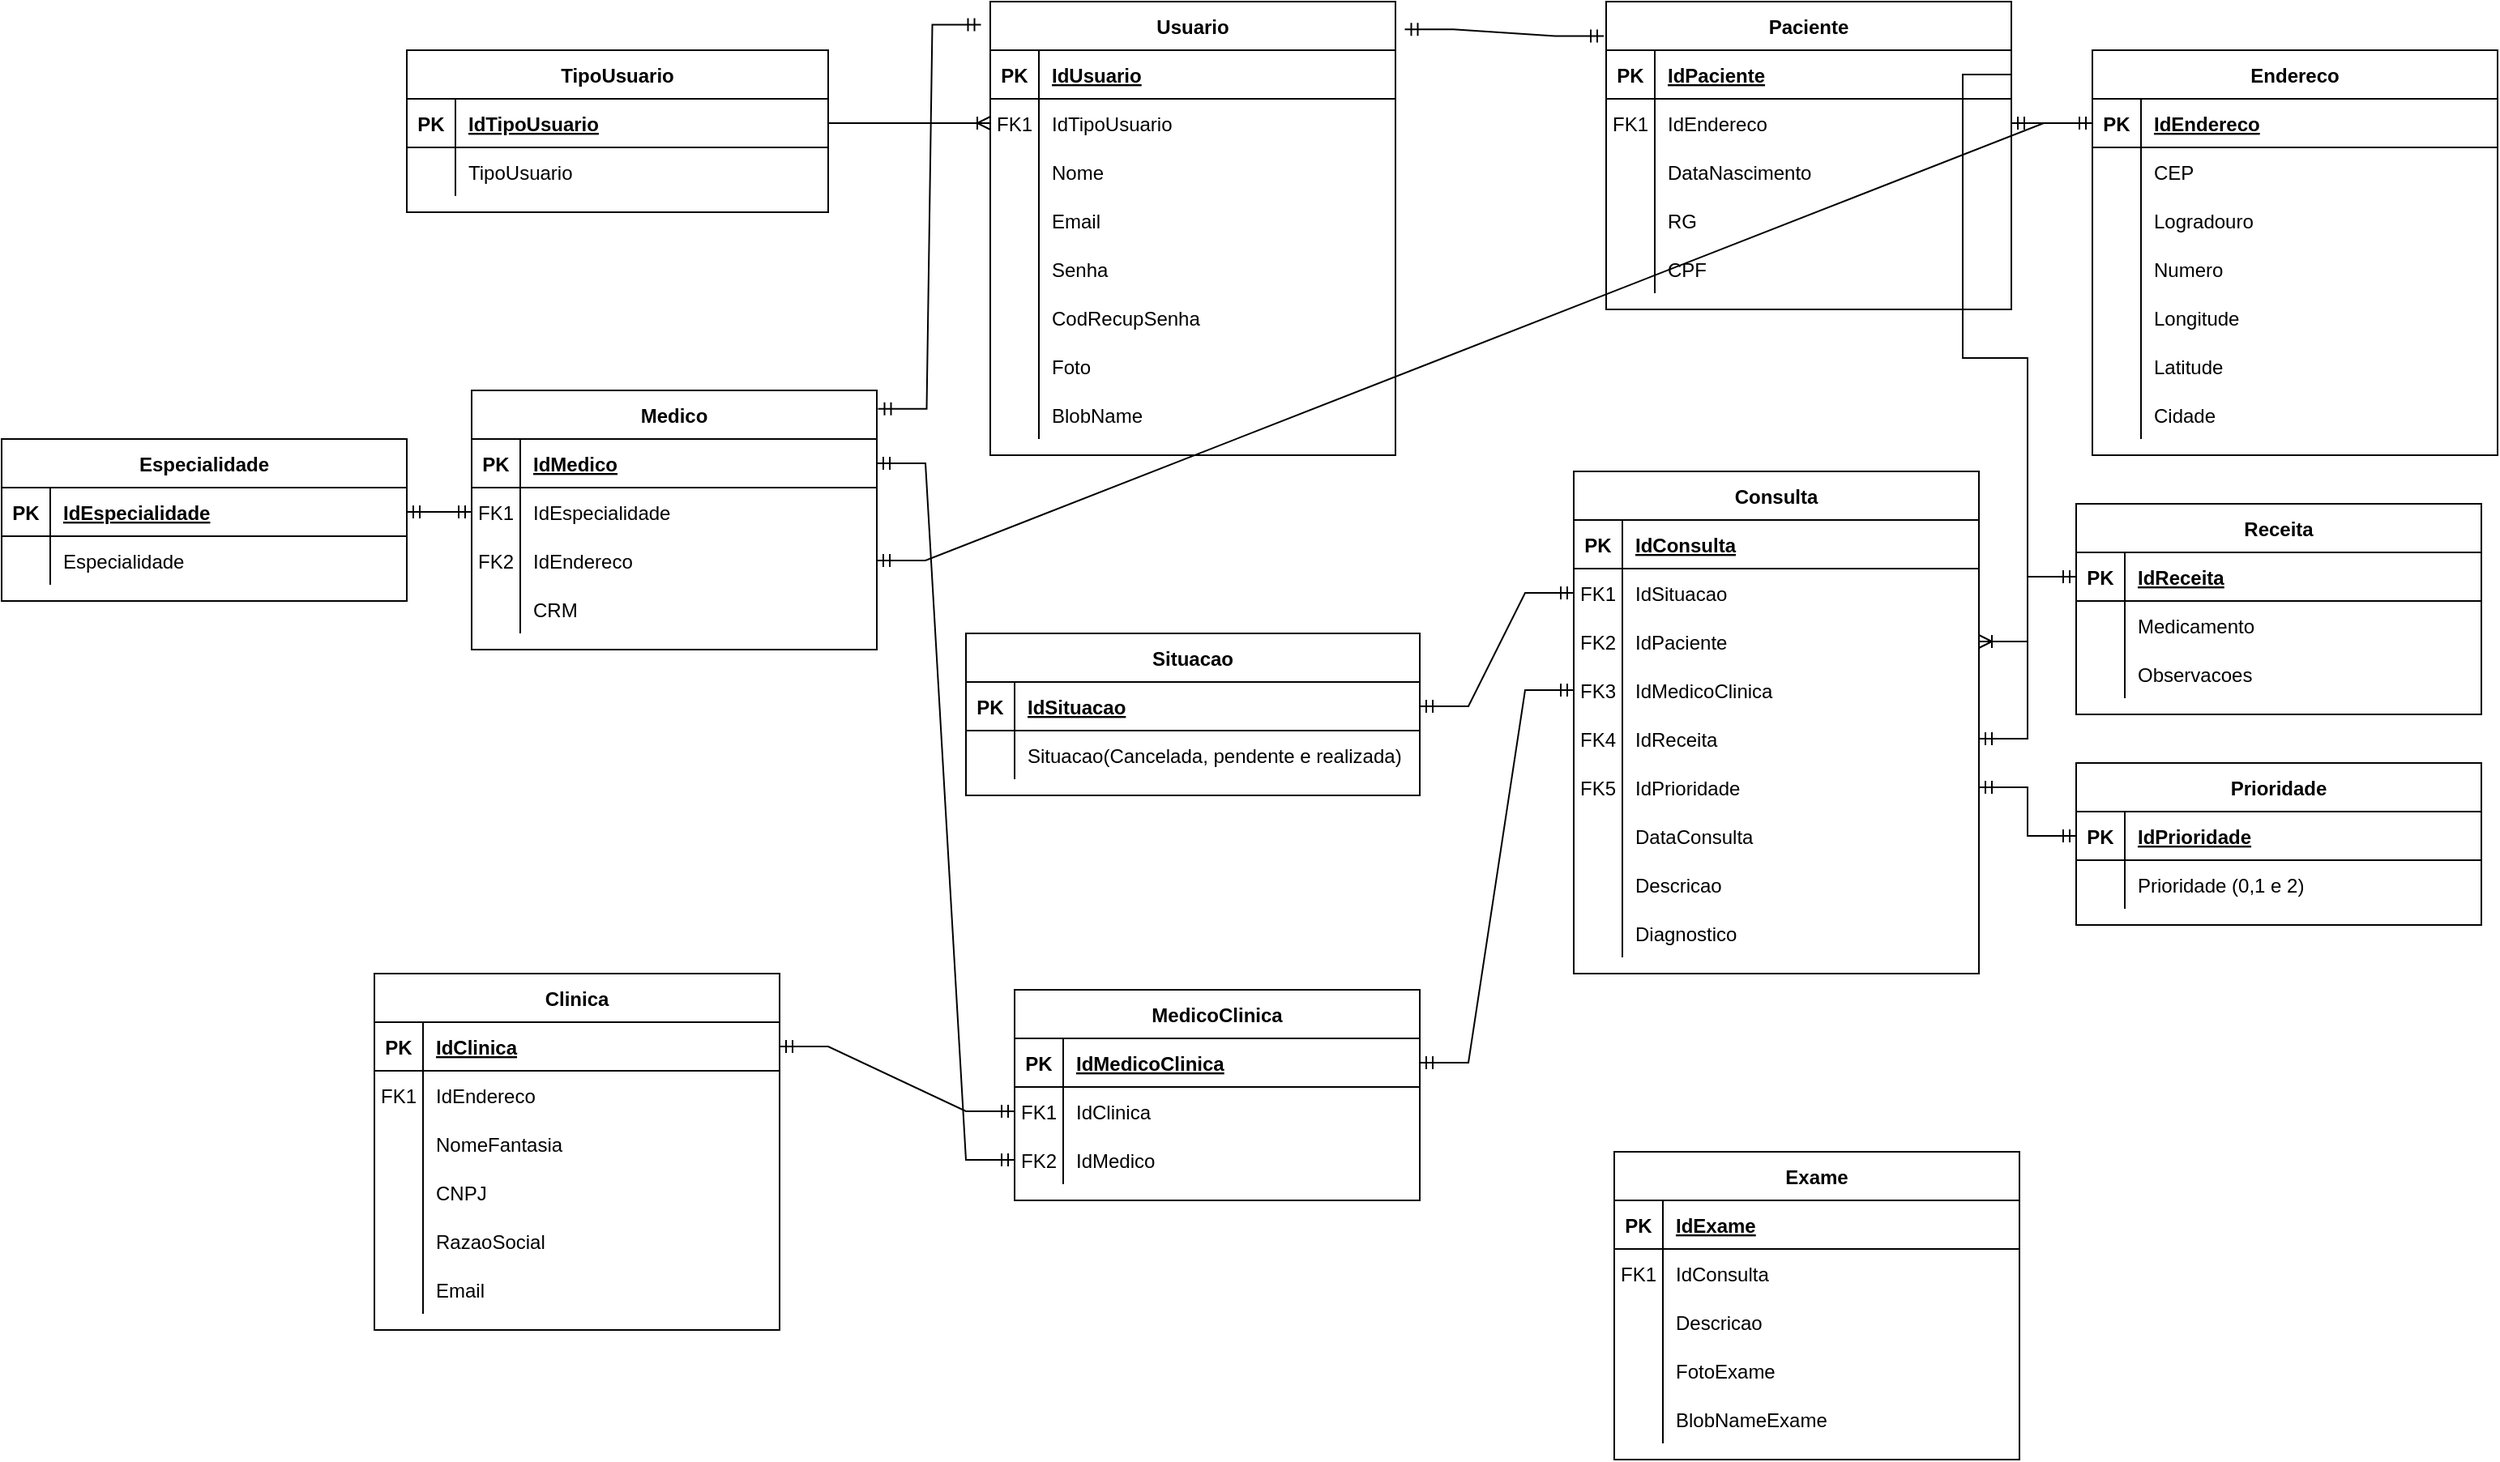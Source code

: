 <mxfile version="24.6.4" type="device">
  <diagram id="R2lEEEUBdFMjLlhIrx00" name="Page-1">
    <mxGraphModel dx="2840" dy="2253" grid="1" gridSize="10" guides="1" tooltips="1" connect="1" arrows="1" fold="1" page="1" pageScale="1" pageWidth="850" pageHeight="1100" math="0" shadow="0" extFonts="Permanent Marker^https://fonts.googleapis.com/css?family=Permanent+Marker">
      <root>
        <mxCell id="0" />
        <mxCell id="1" parent="0" />
        <mxCell id="C-vyLk0tnHw3VtMMgP7b-13" value="Consulta" style="shape=table;startSize=30;container=1;collapsible=1;childLayout=tableLayout;fixedRows=1;rowLines=0;fontStyle=1;align=center;resizeLast=1;" parent="1" vertex="1">
          <mxGeometry x="400" y="60" width="250" height="310" as="geometry" />
        </mxCell>
        <mxCell id="C-vyLk0tnHw3VtMMgP7b-14" value="" style="shape=partialRectangle;collapsible=0;dropTarget=0;pointerEvents=0;fillColor=none;points=[[0,0.5],[1,0.5]];portConstraint=eastwest;top=0;left=0;right=0;bottom=1;" parent="C-vyLk0tnHw3VtMMgP7b-13" vertex="1">
          <mxGeometry y="30" width="250" height="30" as="geometry" />
        </mxCell>
        <mxCell id="C-vyLk0tnHw3VtMMgP7b-15" value="PK" style="shape=partialRectangle;overflow=hidden;connectable=0;fillColor=none;top=0;left=0;bottom=0;right=0;fontStyle=1;" parent="C-vyLk0tnHw3VtMMgP7b-14" vertex="1">
          <mxGeometry width="30" height="30" as="geometry">
            <mxRectangle width="30" height="30" as="alternateBounds" />
          </mxGeometry>
        </mxCell>
        <mxCell id="C-vyLk0tnHw3VtMMgP7b-16" value="IdConsulta" style="shape=partialRectangle;overflow=hidden;connectable=0;fillColor=none;top=0;left=0;bottom=0;right=0;align=left;spacingLeft=6;fontStyle=5;" parent="C-vyLk0tnHw3VtMMgP7b-14" vertex="1">
          <mxGeometry x="30" width="220" height="30" as="geometry">
            <mxRectangle width="220" height="30" as="alternateBounds" />
          </mxGeometry>
        </mxCell>
        <mxCell id="C-vyLk0tnHw3VtMMgP7b-17" value="" style="shape=partialRectangle;collapsible=0;dropTarget=0;pointerEvents=0;fillColor=none;points=[[0,0.5],[1,0.5]];portConstraint=eastwest;top=0;left=0;right=0;bottom=0;" parent="C-vyLk0tnHw3VtMMgP7b-13" vertex="1">
          <mxGeometry y="60" width="250" height="30" as="geometry" />
        </mxCell>
        <mxCell id="C-vyLk0tnHw3VtMMgP7b-18" value="FK1" style="shape=partialRectangle;overflow=hidden;connectable=0;fillColor=none;top=0;left=0;bottom=0;right=0;" parent="C-vyLk0tnHw3VtMMgP7b-17" vertex="1">
          <mxGeometry width="30" height="30" as="geometry">
            <mxRectangle width="30" height="30" as="alternateBounds" />
          </mxGeometry>
        </mxCell>
        <mxCell id="C-vyLk0tnHw3VtMMgP7b-19" value="IdSituacao" style="shape=partialRectangle;overflow=hidden;connectable=0;fillColor=none;top=0;left=0;bottom=0;right=0;align=left;spacingLeft=6;" parent="C-vyLk0tnHw3VtMMgP7b-17" vertex="1">
          <mxGeometry x="30" width="220" height="30" as="geometry">
            <mxRectangle width="220" height="30" as="alternateBounds" />
          </mxGeometry>
        </mxCell>
        <mxCell id="C-vyLk0tnHw3VtMMgP7b-20" value="" style="shape=partialRectangle;collapsible=0;dropTarget=0;pointerEvents=0;fillColor=none;points=[[0,0.5],[1,0.5]];portConstraint=eastwest;top=0;left=0;right=0;bottom=0;" parent="C-vyLk0tnHw3VtMMgP7b-13" vertex="1">
          <mxGeometry y="90" width="250" height="30" as="geometry" />
        </mxCell>
        <mxCell id="C-vyLk0tnHw3VtMMgP7b-21" value="FK2" style="shape=partialRectangle;overflow=hidden;connectable=0;fillColor=none;top=0;left=0;bottom=0;right=0;" parent="C-vyLk0tnHw3VtMMgP7b-20" vertex="1">
          <mxGeometry width="30" height="30" as="geometry">
            <mxRectangle width="30" height="30" as="alternateBounds" />
          </mxGeometry>
        </mxCell>
        <mxCell id="C-vyLk0tnHw3VtMMgP7b-22" value="IdPaciente" style="shape=partialRectangle;overflow=hidden;connectable=0;fillColor=none;top=0;left=0;bottom=0;right=0;align=left;spacingLeft=6;" parent="C-vyLk0tnHw3VtMMgP7b-20" vertex="1">
          <mxGeometry x="30" width="220" height="30" as="geometry">
            <mxRectangle width="220" height="30" as="alternateBounds" />
          </mxGeometry>
        </mxCell>
        <mxCell id="rTN6y5sdIdRXA0xrhBKl-38" style="shape=partialRectangle;collapsible=0;dropTarget=0;pointerEvents=0;fillColor=none;points=[[0,0.5],[1,0.5]];portConstraint=eastwest;top=0;left=0;right=0;bottom=0;" vertex="1" parent="C-vyLk0tnHw3VtMMgP7b-13">
          <mxGeometry y="120" width="250" height="30" as="geometry" />
        </mxCell>
        <mxCell id="rTN6y5sdIdRXA0xrhBKl-39" value="FK3" style="shape=partialRectangle;overflow=hidden;connectable=0;fillColor=none;top=0;left=0;bottom=0;right=0;" vertex="1" parent="rTN6y5sdIdRXA0xrhBKl-38">
          <mxGeometry width="30" height="30" as="geometry">
            <mxRectangle width="30" height="30" as="alternateBounds" />
          </mxGeometry>
        </mxCell>
        <mxCell id="rTN6y5sdIdRXA0xrhBKl-40" value="IdMedicoClinica" style="shape=partialRectangle;overflow=hidden;connectable=0;fillColor=none;top=0;left=0;bottom=0;right=0;align=left;spacingLeft=6;" vertex="1" parent="rTN6y5sdIdRXA0xrhBKl-38">
          <mxGeometry x="30" width="220" height="30" as="geometry">
            <mxRectangle width="220" height="30" as="alternateBounds" />
          </mxGeometry>
        </mxCell>
        <mxCell id="rTN6y5sdIdRXA0xrhBKl-35" style="shape=partialRectangle;collapsible=0;dropTarget=0;pointerEvents=0;fillColor=none;points=[[0,0.5],[1,0.5]];portConstraint=eastwest;top=0;left=0;right=0;bottom=0;" vertex="1" parent="C-vyLk0tnHw3VtMMgP7b-13">
          <mxGeometry y="150" width="250" height="30" as="geometry" />
        </mxCell>
        <mxCell id="rTN6y5sdIdRXA0xrhBKl-36" value="FK4" style="shape=partialRectangle;overflow=hidden;connectable=0;fillColor=none;top=0;left=0;bottom=0;right=0;" vertex="1" parent="rTN6y5sdIdRXA0xrhBKl-35">
          <mxGeometry width="30" height="30" as="geometry">
            <mxRectangle width="30" height="30" as="alternateBounds" />
          </mxGeometry>
        </mxCell>
        <mxCell id="rTN6y5sdIdRXA0xrhBKl-37" value="IdReceita" style="shape=partialRectangle;overflow=hidden;connectable=0;fillColor=none;top=0;left=0;bottom=0;right=0;align=left;spacingLeft=6;" vertex="1" parent="rTN6y5sdIdRXA0xrhBKl-35">
          <mxGeometry x="30" width="220" height="30" as="geometry">
            <mxRectangle width="220" height="30" as="alternateBounds" />
          </mxGeometry>
        </mxCell>
        <mxCell id="rTN6y5sdIdRXA0xrhBKl-32" style="shape=partialRectangle;collapsible=0;dropTarget=0;pointerEvents=0;fillColor=none;points=[[0,0.5],[1,0.5]];portConstraint=eastwest;top=0;left=0;right=0;bottom=0;" vertex="1" parent="C-vyLk0tnHw3VtMMgP7b-13">
          <mxGeometry y="180" width="250" height="30" as="geometry" />
        </mxCell>
        <mxCell id="rTN6y5sdIdRXA0xrhBKl-33" value="FK5" style="shape=partialRectangle;overflow=hidden;connectable=0;fillColor=none;top=0;left=0;bottom=0;right=0;" vertex="1" parent="rTN6y5sdIdRXA0xrhBKl-32">
          <mxGeometry width="30" height="30" as="geometry">
            <mxRectangle width="30" height="30" as="alternateBounds" />
          </mxGeometry>
        </mxCell>
        <mxCell id="rTN6y5sdIdRXA0xrhBKl-34" value="IdPrioridade" style="shape=partialRectangle;overflow=hidden;connectable=0;fillColor=none;top=0;left=0;bottom=0;right=0;align=left;spacingLeft=6;" vertex="1" parent="rTN6y5sdIdRXA0xrhBKl-32">
          <mxGeometry x="30" width="220" height="30" as="geometry">
            <mxRectangle width="220" height="30" as="alternateBounds" />
          </mxGeometry>
        </mxCell>
        <mxCell id="rTN6y5sdIdRXA0xrhBKl-29" style="shape=partialRectangle;collapsible=0;dropTarget=0;pointerEvents=0;fillColor=none;points=[[0,0.5],[1,0.5]];portConstraint=eastwest;top=0;left=0;right=0;bottom=0;" vertex="1" parent="C-vyLk0tnHw3VtMMgP7b-13">
          <mxGeometry y="210" width="250" height="30" as="geometry" />
        </mxCell>
        <mxCell id="rTN6y5sdIdRXA0xrhBKl-30" style="shape=partialRectangle;overflow=hidden;connectable=0;fillColor=none;top=0;left=0;bottom=0;right=0;" vertex="1" parent="rTN6y5sdIdRXA0xrhBKl-29">
          <mxGeometry width="30" height="30" as="geometry">
            <mxRectangle width="30" height="30" as="alternateBounds" />
          </mxGeometry>
        </mxCell>
        <mxCell id="rTN6y5sdIdRXA0xrhBKl-31" value="DataConsulta" style="shape=partialRectangle;overflow=hidden;connectable=0;fillColor=none;top=0;left=0;bottom=0;right=0;align=left;spacingLeft=6;" vertex="1" parent="rTN6y5sdIdRXA0xrhBKl-29">
          <mxGeometry x="30" width="220" height="30" as="geometry">
            <mxRectangle width="220" height="30" as="alternateBounds" />
          </mxGeometry>
        </mxCell>
        <mxCell id="rTN6y5sdIdRXA0xrhBKl-26" style="shape=partialRectangle;collapsible=0;dropTarget=0;pointerEvents=0;fillColor=none;points=[[0,0.5],[1,0.5]];portConstraint=eastwest;top=0;left=0;right=0;bottom=0;" vertex="1" parent="C-vyLk0tnHw3VtMMgP7b-13">
          <mxGeometry y="240" width="250" height="30" as="geometry" />
        </mxCell>
        <mxCell id="rTN6y5sdIdRXA0xrhBKl-27" style="shape=partialRectangle;overflow=hidden;connectable=0;fillColor=none;top=0;left=0;bottom=0;right=0;" vertex="1" parent="rTN6y5sdIdRXA0xrhBKl-26">
          <mxGeometry width="30" height="30" as="geometry">
            <mxRectangle width="30" height="30" as="alternateBounds" />
          </mxGeometry>
        </mxCell>
        <mxCell id="rTN6y5sdIdRXA0xrhBKl-28" value="Descricao" style="shape=partialRectangle;overflow=hidden;connectable=0;fillColor=none;top=0;left=0;bottom=0;right=0;align=left;spacingLeft=6;" vertex="1" parent="rTN6y5sdIdRXA0xrhBKl-26">
          <mxGeometry x="30" width="220" height="30" as="geometry">
            <mxRectangle width="220" height="30" as="alternateBounds" />
          </mxGeometry>
        </mxCell>
        <mxCell id="rTN6y5sdIdRXA0xrhBKl-23" style="shape=partialRectangle;collapsible=0;dropTarget=0;pointerEvents=0;fillColor=none;points=[[0,0.5],[1,0.5]];portConstraint=eastwest;top=0;left=0;right=0;bottom=0;" vertex="1" parent="C-vyLk0tnHw3VtMMgP7b-13">
          <mxGeometry y="270" width="250" height="30" as="geometry" />
        </mxCell>
        <mxCell id="rTN6y5sdIdRXA0xrhBKl-24" style="shape=partialRectangle;overflow=hidden;connectable=0;fillColor=none;top=0;left=0;bottom=0;right=0;" vertex="1" parent="rTN6y5sdIdRXA0xrhBKl-23">
          <mxGeometry width="30" height="30" as="geometry">
            <mxRectangle width="30" height="30" as="alternateBounds" />
          </mxGeometry>
        </mxCell>
        <mxCell id="rTN6y5sdIdRXA0xrhBKl-25" value="Diagnostico " style="shape=partialRectangle;overflow=hidden;connectable=0;fillColor=none;top=0;left=0;bottom=0;right=0;align=left;spacingLeft=6;" vertex="1" parent="rTN6y5sdIdRXA0xrhBKl-23">
          <mxGeometry x="30" width="220" height="30" as="geometry">
            <mxRectangle width="220" height="30" as="alternateBounds" />
          </mxGeometry>
        </mxCell>
        <mxCell id="C-vyLk0tnHw3VtMMgP7b-23" value="Usuario" style="shape=table;startSize=30;container=1;collapsible=1;childLayout=tableLayout;fixedRows=1;rowLines=0;fontStyle=1;align=center;resizeLast=1;" parent="1" vertex="1">
          <mxGeometry x="40" y="-230" width="250" height="280" as="geometry" />
        </mxCell>
        <mxCell id="C-vyLk0tnHw3VtMMgP7b-24" value="" style="shape=partialRectangle;collapsible=0;dropTarget=0;pointerEvents=0;fillColor=none;points=[[0,0.5],[1,0.5]];portConstraint=eastwest;top=0;left=0;right=0;bottom=1;" parent="C-vyLk0tnHw3VtMMgP7b-23" vertex="1">
          <mxGeometry y="30" width="250" height="30" as="geometry" />
        </mxCell>
        <mxCell id="C-vyLk0tnHw3VtMMgP7b-25" value="PK" style="shape=partialRectangle;overflow=hidden;connectable=0;fillColor=none;top=0;left=0;bottom=0;right=0;fontStyle=1;" parent="C-vyLk0tnHw3VtMMgP7b-24" vertex="1">
          <mxGeometry width="30" height="30" as="geometry">
            <mxRectangle width="30" height="30" as="alternateBounds" />
          </mxGeometry>
        </mxCell>
        <mxCell id="C-vyLk0tnHw3VtMMgP7b-26" value="IdUsuario" style="shape=partialRectangle;overflow=hidden;connectable=0;fillColor=none;top=0;left=0;bottom=0;right=0;align=left;spacingLeft=6;fontStyle=5;" parent="C-vyLk0tnHw3VtMMgP7b-24" vertex="1">
          <mxGeometry x="30" width="220" height="30" as="geometry">
            <mxRectangle width="220" height="30" as="alternateBounds" />
          </mxGeometry>
        </mxCell>
        <mxCell id="C-vyLk0tnHw3VtMMgP7b-27" value="" style="shape=partialRectangle;collapsible=0;dropTarget=0;pointerEvents=0;fillColor=none;points=[[0,0.5],[1,0.5]];portConstraint=eastwest;top=0;left=0;right=0;bottom=0;" parent="C-vyLk0tnHw3VtMMgP7b-23" vertex="1">
          <mxGeometry y="60" width="250" height="30" as="geometry" />
        </mxCell>
        <mxCell id="C-vyLk0tnHw3VtMMgP7b-28" value="FK1" style="shape=partialRectangle;overflow=hidden;connectable=0;fillColor=none;top=0;left=0;bottom=0;right=0;" parent="C-vyLk0tnHw3VtMMgP7b-27" vertex="1">
          <mxGeometry width="30" height="30" as="geometry">
            <mxRectangle width="30" height="30" as="alternateBounds" />
          </mxGeometry>
        </mxCell>
        <mxCell id="C-vyLk0tnHw3VtMMgP7b-29" value="IdTipoUsuario" style="shape=partialRectangle;overflow=hidden;connectable=0;fillColor=none;top=0;left=0;bottom=0;right=0;align=left;spacingLeft=6;" parent="C-vyLk0tnHw3VtMMgP7b-27" vertex="1">
          <mxGeometry x="30" width="220" height="30" as="geometry">
            <mxRectangle width="220" height="30" as="alternateBounds" />
          </mxGeometry>
        </mxCell>
        <mxCell id="rTN6y5sdIdRXA0xrhBKl-158" style="shape=partialRectangle;collapsible=0;dropTarget=0;pointerEvents=0;fillColor=none;points=[[0,0.5],[1,0.5]];portConstraint=eastwest;top=0;left=0;right=0;bottom=0;" vertex="1" parent="C-vyLk0tnHw3VtMMgP7b-23">
          <mxGeometry y="90" width="250" height="30" as="geometry" />
        </mxCell>
        <mxCell id="rTN6y5sdIdRXA0xrhBKl-159" style="shape=partialRectangle;overflow=hidden;connectable=0;fillColor=none;top=0;left=0;bottom=0;right=0;" vertex="1" parent="rTN6y5sdIdRXA0xrhBKl-158">
          <mxGeometry width="30" height="30" as="geometry">
            <mxRectangle width="30" height="30" as="alternateBounds" />
          </mxGeometry>
        </mxCell>
        <mxCell id="rTN6y5sdIdRXA0xrhBKl-160" value="Nome" style="shape=partialRectangle;overflow=hidden;connectable=0;fillColor=none;top=0;left=0;bottom=0;right=0;align=left;spacingLeft=6;" vertex="1" parent="rTN6y5sdIdRXA0xrhBKl-158">
          <mxGeometry x="30" width="220" height="30" as="geometry">
            <mxRectangle width="220" height="30" as="alternateBounds" />
          </mxGeometry>
        </mxCell>
        <mxCell id="rTN6y5sdIdRXA0xrhBKl-161" style="shape=partialRectangle;collapsible=0;dropTarget=0;pointerEvents=0;fillColor=none;points=[[0,0.5],[1,0.5]];portConstraint=eastwest;top=0;left=0;right=0;bottom=0;" vertex="1" parent="C-vyLk0tnHw3VtMMgP7b-23">
          <mxGeometry y="120" width="250" height="30" as="geometry" />
        </mxCell>
        <mxCell id="rTN6y5sdIdRXA0xrhBKl-162" style="shape=partialRectangle;overflow=hidden;connectable=0;fillColor=none;top=0;left=0;bottom=0;right=0;" vertex="1" parent="rTN6y5sdIdRXA0xrhBKl-161">
          <mxGeometry width="30" height="30" as="geometry">
            <mxRectangle width="30" height="30" as="alternateBounds" />
          </mxGeometry>
        </mxCell>
        <mxCell id="rTN6y5sdIdRXA0xrhBKl-163" value="Email" style="shape=partialRectangle;overflow=hidden;connectable=0;fillColor=none;top=0;left=0;bottom=0;right=0;align=left;spacingLeft=6;" vertex="1" parent="rTN6y5sdIdRXA0xrhBKl-161">
          <mxGeometry x="30" width="220" height="30" as="geometry">
            <mxRectangle width="220" height="30" as="alternateBounds" />
          </mxGeometry>
        </mxCell>
        <mxCell id="rTN6y5sdIdRXA0xrhBKl-299" style="shape=partialRectangle;collapsible=0;dropTarget=0;pointerEvents=0;fillColor=none;points=[[0,0.5],[1,0.5]];portConstraint=eastwest;top=0;left=0;right=0;bottom=0;" vertex="1" parent="C-vyLk0tnHw3VtMMgP7b-23">
          <mxGeometry y="150" width="250" height="30" as="geometry" />
        </mxCell>
        <mxCell id="rTN6y5sdIdRXA0xrhBKl-300" style="shape=partialRectangle;overflow=hidden;connectable=0;fillColor=none;top=0;left=0;bottom=0;right=0;" vertex="1" parent="rTN6y5sdIdRXA0xrhBKl-299">
          <mxGeometry width="30" height="30" as="geometry">
            <mxRectangle width="30" height="30" as="alternateBounds" />
          </mxGeometry>
        </mxCell>
        <mxCell id="rTN6y5sdIdRXA0xrhBKl-301" value="Senha" style="shape=partialRectangle;overflow=hidden;connectable=0;fillColor=none;top=0;left=0;bottom=0;right=0;align=left;spacingLeft=6;" vertex="1" parent="rTN6y5sdIdRXA0xrhBKl-299">
          <mxGeometry x="30" width="220" height="30" as="geometry">
            <mxRectangle width="220" height="30" as="alternateBounds" />
          </mxGeometry>
        </mxCell>
        <mxCell id="rTN6y5sdIdRXA0xrhBKl-296" style="shape=partialRectangle;collapsible=0;dropTarget=0;pointerEvents=0;fillColor=none;points=[[0,0.5],[1,0.5]];portConstraint=eastwest;top=0;left=0;right=0;bottom=0;" vertex="1" parent="C-vyLk0tnHw3VtMMgP7b-23">
          <mxGeometry y="180" width="250" height="30" as="geometry" />
        </mxCell>
        <mxCell id="rTN6y5sdIdRXA0xrhBKl-297" style="shape=partialRectangle;overflow=hidden;connectable=0;fillColor=none;top=0;left=0;bottom=0;right=0;" vertex="1" parent="rTN6y5sdIdRXA0xrhBKl-296">
          <mxGeometry width="30" height="30" as="geometry">
            <mxRectangle width="30" height="30" as="alternateBounds" />
          </mxGeometry>
        </mxCell>
        <mxCell id="rTN6y5sdIdRXA0xrhBKl-298" value="CodRecupSenha" style="shape=partialRectangle;overflow=hidden;connectable=0;fillColor=none;top=0;left=0;bottom=0;right=0;align=left;spacingLeft=6;" vertex="1" parent="rTN6y5sdIdRXA0xrhBKl-296">
          <mxGeometry x="30" width="220" height="30" as="geometry">
            <mxRectangle width="220" height="30" as="alternateBounds" />
          </mxGeometry>
        </mxCell>
        <mxCell id="rTN6y5sdIdRXA0xrhBKl-164" style="shape=partialRectangle;collapsible=0;dropTarget=0;pointerEvents=0;fillColor=none;points=[[0,0.5],[1,0.5]];portConstraint=eastwest;top=0;left=0;right=0;bottom=0;" vertex="1" parent="C-vyLk0tnHw3VtMMgP7b-23">
          <mxGeometry y="210" width="250" height="30" as="geometry" />
        </mxCell>
        <mxCell id="rTN6y5sdIdRXA0xrhBKl-165" style="shape=partialRectangle;overflow=hidden;connectable=0;fillColor=none;top=0;left=0;bottom=0;right=0;" vertex="1" parent="rTN6y5sdIdRXA0xrhBKl-164">
          <mxGeometry width="30" height="30" as="geometry">
            <mxRectangle width="30" height="30" as="alternateBounds" />
          </mxGeometry>
        </mxCell>
        <mxCell id="rTN6y5sdIdRXA0xrhBKl-166" value="Foto" style="shape=partialRectangle;overflow=hidden;connectable=0;fillColor=none;top=0;left=0;bottom=0;right=0;align=left;spacingLeft=6;" vertex="1" parent="rTN6y5sdIdRXA0xrhBKl-164">
          <mxGeometry x="30" width="220" height="30" as="geometry">
            <mxRectangle width="220" height="30" as="alternateBounds" />
          </mxGeometry>
        </mxCell>
        <mxCell id="rTN6y5sdIdRXA0xrhBKl-167" style="shape=partialRectangle;collapsible=0;dropTarget=0;pointerEvents=0;fillColor=none;points=[[0,0.5],[1,0.5]];portConstraint=eastwest;top=0;left=0;right=0;bottom=0;" vertex="1" parent="C-vyLk0tnHw3VtMMgP7b-23">
          <mxGeometry y="240" width="250" height="30" as="geometry" />
        </mxCell>
        <mxCell id="rTN6y5sdIdRXA0xrhBKl-168" style="shape=partialRectangle;overflow=hidden;connectable=0;fillColor=none;top=0;left=0;bottom=0;right=0;" vertex="1" parent="rTN6y5sdIdRXA0xrhBKl-167">
          <mxGeometry width="30" height="30" as="geometry">
            <mxRectangle width="30" height="30" as="alternateBounds" />
          </mxGeometry>
        </mxCell>
        <mxCell id="rTN6y5sdIdRXA0xrhBKl-169" value="BlobName" style="shape=partialRectangle;overflow=hidden;connectable=0;fillColor=none;top=0;left=0;bottom=0;right=0;align=left;spacingLeft=6;" vertex="1" parent="rTN6y5sdIdRXA0xrhBKl-167">
          <mxGeometry x="30" width="220" height="30" as="geometry">
            <mxRectangle width="220" height="30" as="alternateBounds" />
          </mxGeometry>
        </mxCell>
        <mxCell id="rTN6y5sdIdRXA0xrhBKl-4" value="Clinica" style="shape=table;startSize=30;container=1;collapsible=1;childLayout=tableLayout;fixedRows=1;rowLines=0;fontStyle=1;align=center;resizeLast=1;" vertex="1" parent="1">
          <mxGeometry x="-340" y="370" width="250" height="220" as="geometry" />
        </mxCell>
        <mxCell id="rTN6y5sdIdRXA0xrhBKl-5" value="" style="shape=partialRectangle;collapsible=0;dropTarget=0;pointerEvents=0;fillColor=none;points=[[0,0.5],[1,0.5]];portConstraint=eastwest;top=0;left=0;right=0;bottom=1;" vertex="1" parent="rTN6y5sdIdRXA0xrhBKl-4">
          <mxGeometry y="30" width="250" height="30" as="geometry" />
        </mxCell>
        <mxCell id="rTN6y5sdIdRXA0xrhBKl-6" value="PK" style="shape=partialRectangle;overflow=hidden;connectable=0;fillColor=none;top=0;left=0;bottom=0;right=0;fontStyle=1;" vertex="1" parent="rTN6y5sdIdRXA0xrhBKl-5">
          <mxGeometry width="30" height="30" as="geometry">
            <mxRectangle width="30" height="30" as="alternateBounds" />
          </mxGeometry>
        </mxCell>
        <mxCell id="rTN6y5sdIdRXA0xrhBKl-7" value="IdClinica" style="shape=partialRectangle;overflow=hidden;connectable=0;fillColor=none;top=0;left=0;bottom=0;right=0;align=left;spacingLeft=6;fontStyle=5;" vertex="1" parent="rTN6y5sdIdRXA0xrhBKl-5">
          <mxGeometry x="30" width="220" height="30" as="geometry">
            <mxRectangle width="220" height="30" as="alternateBounds" />
          </mxGeometry>
        </mxCell>
        <mxCell id="rTN6y5sdIdRXA0xrhBKl-8" value="" style="shape=partialRectangle;collapsible=0;dropTarget=0;pointerEvents=0;fillColor=none;points=[[0,0.5],[1,0.5]];portConstraint=eastwest;top=0;left=0;right=0;bottom=0;" vertex="1" parent="rTN6y5sdIdRXA0xrhBKl-4">
          <mxGeometry y="60" width="250" height="30" as="geometry" />
        </mxCell>
        <mxCell id="rTN6y5sdIdRXA0xrhBKl-9" value="FK1" style="shape=partialRectangle;overflow=hidden;connectable=0;fillColor=none;top=0;left=0;bottom=0;right=0;" vertex="1" parent="rTN6y5sdIdRXA0xrhBKl-8">
          <mxGeometry width="30" height="30" as="geometry">
            <mxRectangle width="30" height="30" as="alternateBounds" />
          </mxGeometry>
        </mxCell>
        <mxCell id="rTN6y5sdIdRXA0xrhBKl-10" value="IdEndereco" style="shape=partialRectangle;overflow=hidden;connectable=0;fillColor=none;top=0;left=0;bottom=0;right=0;align=left;spacingLeft=6;" vertex="1" parent="rTN6y5sdIdRXA0xrhBKl-8">
          <mxGeometry x="30" width="220" height="30" as="geometry">
            <mxRectangle width="220" height="30" as="alternateBounds" />
          </mxGeometry>
        </mxCell>
        <mxCell id="rTN6y5sdIdRXA0xrhBKl-11" style="shape=partialRectangle;collapsible=0;dropTarget=0;pointerEvents=0;fillColor=none;points=[[0,0.5],[1,0.5]];portConstraint=eastwest;top=0;left=0;right=0;bottom=0;" vertex="1" parent="rTN6y5sdIdRXA0xrhBKl-4">
          <mxGeometry y="90" width="250" height="30" as="geometry" />
        </mxCell>
        <mxCell id="rTN6y5sdIdRXA0xrhBKl-12" style="shape=partialRectangle;overflow=hidden;connectable=0;fillColor=none;top=0;left=0;bottom=0;right=0;" vertex="1" parent="rTN6y5sdIdRXA0xrhBKl-11">
          <mxGeometry width="30" height="30" as="geometry">
            <mxRectangle width="30" height="30" as="alternateBounds" />
          </mxGeometry>
        </mxCell>
        <mxCell id="rTN6y5sdIdRXA0xrhBKl-13" value="NomeFantasia" style="shape=partialRectangle;overflow=hidden;connectable=0;fillColor=none;top=0;left=0;bottom=0;right=0;align=left;spacingLeft=6;" vertex="1" parent="rTN6y5sdIdRXA0xrhBKl-11">
          <mxGeometry x="30" width="220" height="30" as="geometry">
            <mxRectangle width="220" height="30" as="alternateBounds" />
          </mxGeometry>
        </mxCell>
        <mxCell id="rTN6y5sdIdRXA0xrhBKl-14" style="shape=partialRectangle;collapsible=0;dropTarget=0;pointerEvents=0;fillColor=none;points=[[0,0.5],[1,0.5]];portConstraint=eastwest;top=0;left=0;right=0;bottom=0;" vertex="1" parent="rTN6y5sdIdRXA0xrhBKl-4">
          <mxGeometry y="120" width="250" height="30" as="geometry" />
        </mxCell>
        <mxCell id="rTN6y5sdIdRXA0xrhBKl-15" style="shape=partialRectangle;overflow=hidden;connectable=0;fillColor=none;top=0;left=0;bottom=0;right=0;" vertex="1" parent="rTN6y5sdIdRXA0xrhBKl-14">
          <mxGeometry width="30" height="30" as="geometry">
            <mxRectangle width="30" height="30" as="alternateBounds" />
          </mxGeometry>
        </mxCell>
        <mxCell id="rTN6y5sdIdRXA0xrhBKl-16" value="CNPJ" style="shape=partialRectangle;overflow=hidden;connectable=0;fillColor=none;top=0;left=0;bottom=0;right=0;align=left;spacingLeft=6;" vertex="1" parent="rTN6y5sdIdRXA0xrhBKl-14">
          <mxGeometry x="30" width="220" height="30" as="geometry">
            <mxRectangle width="220" height="30" as="alternateBounds" />
          </mxGeometry>
        </mxCell>
        <mxCell id="rTN6y5sdIdRXA0xrhBKl-17" style="shape=partialRectangle;collapsible=0;dropTarget=0;pointerEvents=0;fillColor=none;points=[[0,0.5],[1,0.5]];portConstraint=eastwest;top=0;left=0;right=0;bottom=0;" vertex="1" parent="rTN6y5sdIdRXA0xrhBKl-4">
          <mxGeometry y="150" width="250" height="30" as="geometry" />
        </mxCell>
        <mxCell id="rTN6y5sdIdRXA0xrhBKl-18" style="shape=partialRectangle;overflow=hidden;connectable=0;fillColor=none;top=0;left=0;bottom=0;right=0;" vertex="1" parent="rTN6y5sdIdRXA0xrhBKl-17">
          <mxGeometry width="30" height="30" as="geometry">
            <mxRectangle width="30" height="30" as="alternateBounds" />
          </mxGeometry>
        </mxCell>
        <mxCell id="rTN6y5sdIdRXA0xrhBKl-19" value="RazaoSocial" style="shape=partialRectangle;overflow=hidden;connectable=0;fillColor=none;top=0;left=0;bottom=0;right=0;align=left;spacingLeft=6;" vertex="1" parent="rTN6y5sdIdRXA0xrhBKl-17">
          <mxGeometry x="30" width="220" height="30" as="geometry">
            <mxRectangle width="220" height="30" as="alternateBounds" />
          </mxGeometry>
        </mxCell>
        <mxCell id="rTN6y5sdIdRXA0xrhBKl-20" style="shape=partialRectangle;collapsible=0;dropTarget=0;pointerEvents=0;fillColor=none;points=[[0,0.5],[1,0.5]];portConstraint=eastwest;top=0;left=0;right=0;bottom=0;" vertex="1" parent="rTN6y5sdIdRXA0xrhBKl-4">
          <mxGeometry y="180" width="250" height="30" as="geometry" />
        </mxCell>
        <mxCell id="rTN6y5sdIdRXA0xrhBKl-21" style="shape=partialRectangle;overflow=hidden;connectable=0;fillColor=none;top=0;left=0;bottom=0;right=0;" vertex="1" parent="rTN6y5sdIdRXA0xrhBKl-20">
          <mxGeometry width="30" height="30" as="geometry">
            <mxRectangle width="30" height="30" as="alternateBounds" />
          </mxGeometry>
        </mxCell>
        <mxCell id="rTN6y5sdIdRXA0xrhBKl-22" value="Email" style="shape=partialRectangle;overflow=hidden;connectable=0;fillColor=none;top=0;left=0;bottom=0;right=0;align=left;spacingLeft=6;" vertex="1" parent="rTN6y5sdIdRXA0xrhBKl-20">
          <mxGeometry x="30" width="220" height="30" as="geometry">
            <mxRectangle width="220" height="30" as="alternateBounds" />
          </mxGeometry>
        </mxCell>
        <mxCell id="rTN6y5sdIdRXA0xrhBKl-41" value="Endereco" style="shape=table;startSize=30;container=1;collapsible=1;childLayout=tableLayout;fixedRows=1;rowLines=0;fontStyle=1;align=center;resizeLast=1;" vertex="1" parent="1">
          <mxGeometry x="720" y="-200" width="250" height="250" as="geometry" />
        </mxCell>
        <mxCell id="rTN6y5sdIdRXA0xrhBKl-42" value="" style="shape=partialRectangle;collapsible=0;dropTarget=0;pointerEvents=0;fillColor=none;points=[[0,0.5],[1,0.5]];portConstraint=eastwest;top=0;left=0;right=0;bottom=1;" vertex="1" parent="rTN6y5sdIdRXA0xrhBKl-41">
          <mxGeometry y="30" width="250" height="30" as="geometry" />
        </mxCell>
        <mxCell id="rTN6y5sdIdRXA0xrhBKl-43" value="PK" style="shape=partialRectangle;overflow=hidden;connectable=0;fillColor=none;top=0;left=0;bottom=0;right=0;fontStyle=1;" vertex="1" parent="rTN6y5sdIdRXA0xrhBKl-42">
          <mxGeometry width="30" height="30" as="geometry">
            <mxRectangle width="30" height="30" as="alternateBounds" />
          </mxGeometry>
        </mxCell>
        <mxCell id="rTN6y5sdIdRXA0xrhBKl-44" value="IdEndereco" style="shape=partialRectangle;overflow=hidden;connectable=0;fillColor=none;top=0;left=0;bottom=0;right=0;align=left;spacingLeft=6;fontStyle=5;" vertex="1" parent="rTN6y5sdIdRXA0xrhBKl-42">
          <mxGeometry x="30" width="220" height="30" as="geometry">
            <mxRectangle width="220" height="30" as="alternateBounds" />
          </mxGeometry>
        </mxCell>
        <mxCell id="rTN6y5sdIdRXA0xrhBKl-45" value="" style="shape=partialRectangle;collapsible=0;dropTarget=0;pointerEvents=0;fillColor=none;points=[[0,0.5],[1,0.5]];portConstraint=eastwest;top=0;left=0;right=0;bottom=0;" vertex="1" parent="rTN6y5sdIdRXA0xrhBKl-41">
          <mxGeometry y="60" width="250" height="30" as="geometry" />
        </mxCell>
        <mxCell id="rTN6y5sdIdRXA0xrhBKl-46" value="" style="shape=partialRectangle;overflow=hidden;connectable=0;fillColor=none;top=0;left=0;bottom=0;right=0;" vertex="1" parent="rTN6y5sdIdRXA0xrhBKl-45">
          <mxGeometry width="30" height="30" as="geometry">
            <mxRectangle width="30" height="30" as="alternateBounds" />
          </mxGeometry>
        </mxCell>
        <mxCell id="rTN6y5sdIdRXA0xrhBKl-47" value="CEP" style="shape=partialRectangle;overflow=hidden;connectable=0;fillColor=none;top=0;left=0;bottom=0;right=0;align=left;spacingLeft=6;" vertex="1" parent="rTN6y5sdIdRXA0xrhBKl-45">
          <mxGeometry x="30" width="220" height="30" as="geometry">
            <mxRectangle width="220" height="30" as="alternateBounds" />
          </mxGeometry>
        </mxCell>
        <mxCell id="rTN6y5sdIdRXA0xrhBKl-48" style="shape=partialRectangle;collapsible=0;dropTarget=0;pointerEvents=0;fillColor=none;points=[[0,0.5],[1,0.5]];portConstraint=eastwest;top=0;left=0;right=0;bottom=0;" vertex="1" parent="rTN6y5sdIdRXA0xrhBKl-41">
          <mxGeometry y="90" width="250" height="30" as="geometry" />
        </mxCell>
        <mxCell id="rTN6y5sdIdRXA0xrhBKl-49" style="shape=partialRectangle;overflow=hidden;connectable=0;fillColor=none;top=0;left=0;bottom=0;right=0;" vertex="1" parent="rTN6y5sdIdRXA0xrhBKl-48">
          <mxGeometry width="30" height="30" as="geometry">
            <mxRectangle width="30" height="30" as="alternateBounds" />
          </mxGeometry>
        </mxCell>
        <mxCell id="rTN6y5sdIdRXA0xrhBKl-50" value="Logradouro" style="shape=partialRectangle;overflow=hidden;connectable=0;fillColor=none;top=0;left=0;bottom=0;right=0;align=left;spacingLeft=6;" vertex="1" parent="rTN6y5sdIdRXA0xrhBKl-48">
          <mxGeometry x="30" width="220" height="30" as="geometry">
            <mxRectangle width="220" height="30" as="alternateBounds" />
          </mxGeometry>
        </mxCell>
        <mxCell id="rTN6y5sdIdRXA0xrhBKl-51" style="shape=partialRectangle;collapsible=0;dropTarget=0;pointerEvents=0;fillColor=none;points=[[0,0.5],[1,0.5]];portConstraint=eastwest;top=0;left=0;right=0;bottom=0;" vertex="1" parent="rTN6y5sdIdRXA0xrhBKl-41">
          <mxGeometry y="120" width="250" height="30" as="geometry" />
        </mxCell>
        <mxCell id="rTN6y5sdIdRXA0xrhBKl-52" style="shape=partialRectangle;overflow=hidden;connectable=0;fillColor=none;top=0;left=0;bottom=0;right=0;" vertex="1" parent="rTN6y5sdIdRXA0xrhBKl-51">
          <mxGeometry width="30" height="30" as="geometry">
            <mxRectangle width="30" height="30" as="alternateBounds" />
          </mxGeometry>
        </mxCell>
        <mxCell id="rTN6y5sdIdRXA0xrhBKl-53" value="Numero" style="shape=partialRectangle;overflow=hidden;connectable=0;fillColor=none;top=0;left=0;bottom=0;right=0;align=left;spacingLeft=6;" vertex="1" parent="rTN6y5sdIdRXA0xrhBKl-51">
          <mxGeometry x="30" width="220" height="30" as="geometry">
            <mxRectangle width="220" height="30" as="alternateBounds" />
          </mxGeometry>
        </mxCell>
        <mxCell id="rTN6y5sdIdRXA0xrhBKl-54" style="shape=partialRectangle;collapsible=0;dropTarget=0;pointerEvents=0;fillColor=none;points=[[0,0.5],[1,0.5]];portConstraint=eastwest;top=0;left=0;right=0;bottom=0;" vertex="1" parent="rTN6y5sdIdRXA0xrhBKl-41">
          <mxGeometry y="150" width="250" height="30" as="geometry" />
        </mxCell>
        <mxCell id="rTN6y5sdIdRXA0xrhBKl-55" style="shape=partialRectangle;overflow=hidden;connectable=0;fillColor=none;top=0;left=0;bottom=0;right=0;" vertex="1" parent="rTN6y5sdIdRXA0xrhBKl-54">
          <mxGeometry width="30" height="30" as="geometry">
            <mxRectangle width="30" height="30" as="alternateBounds" />
          </mxGeometry>
        </mxCell>
        <mxCell id="rTN6y5sdIdRXA0xrhBKl-56" value="Longitude" style="shape=partialRectangle;overflow=hidden;connectable=0;fillColor=none;top=0;left=0;bottom=0;right=0;align=left;spacingLeft=6;" vertex="1" parent="rTN6y5sdIdRXA0xrhBKl-54">
          <mxGeometry x="30" width="220" height="30" as="geometry">
            <mxRectangle width="220" height="30" as="alternateBounds" />
          </mxGeometry>
        </mxCell>
        <mxCell id="rTN6y5sdIdRXA0xrhBKl-57" style="shape=partialRectangle;collapsible=0;dropTarget=0;pointerEvents=0;fillColor=none;points=[[0,0.5],[1,0.5]];portConstraint=eastwest;top=0;left=0;right=0;bottom=0;" vertex="1" parent="rTN6y5sdIdRXA0xrhBKl-41">
          <mxGeometry y="180" width="250" height="30" as="geometry" />
        </mxCell>
        <mxCell id="rTN6y5sdIdRXA0xrhBKl-58" style="shape=partialRectangle;overflow=hidden;connectable=0;fillColor=none;top=0;left=0;bottom=0;right=0;" vertex="1" parent="rTN6y5sdIdRXA0xrhBKl-57">
          <mxGeometry width="30" height="30" as="geometry">
            <mxRectangle width="30" height="30" as="alternateBounds" />
          </mxGeometry>
        </mxCell>
        <mxCell id="rTN6y5sdIdRXA0xrhBKl-59" value="Latitude" style="shape=partialRectangle;overflow=hidden;connectable=0;fillColor=none;top=0;left=0;bottom=0;right=0;align=left;spacingLeft=6;" vertex="1" parent="rTN6y5sdIdRXA0xrhBKl-57">
          <mxGeometry x="30" width="220" height="30" as="geometry">
            <mxRectangle width="220" height="30" as="alternateBounds" />
          </mxGeometry>
        </mxCell>
        <mxCell id="rTN6y5sdIdRXA0xrhBKl-60" style="shape=partialRectangle;collapsible=0;dropTarget=0;pointerEvents=0;fillColor=none;points=[[0,0.5],[1,0.5]];portConstraint=eastwest;top=0;left=0;right=0;bottom=0;" vertex="1" parent="rTN6y5sdIdRXA0xrhBKl-41">
          <mxGeometry y="210" width="250" height="30" as="geometry" />
        </mxCell>
        <mxCell id="rTN6y5sdIdRXA0xrhBKl-61" style="shape=partialRectangle;overflow=hidden;connectable=0;fillColor=none;top=0;left=0;bottom=0;right=0;" vertex="1" parent="rTN6y5sdIdRXA0xrhBKl-60">
          <mxGeometry width="30" height="30" as="geometry">
            <mxRectangle width="30" height="30" as="alternateBounds" />
          </mxGeometry>
        </mxCell>
        <mxCell id="rTN6y5sdIdRXA0xrhBKl-62" value="Cidade" style="shape=partialRectangle;overflow=hidden;connectable=0;fillColor=none;top=0;left=0;bottom=0;right=0;align=left;spacingLeft=6;" vertex="1" parent="rTN6y5sdIdRXA0xrhBKl-60">
          <mxGeometry x="30" width="220" height="30" as="geometry">
            <mxRectangle width="220" height="30" as="alternateBounds" />
          </mxGeometry>
        </mxCell>
        <mxCell id="rTN6y5sdIdRXA0xrhBKl-63" value="Especialidade" style="shape=table;startSize=30;container=1;collapsible=1;childLayout=tableLayout;fixedRows=1;rowLines=0;fontStyle=1;align=center;resizeLast=1;" vertex="1" parent="1">
          <mxGeometry x="-570" y="40" width="250" height="100" as="geometry" />
        </mxCell>
        <mxCell id="rTN6y5sdIdRXA0xrhBKl-64" value="" style="shape=partialRectangle;collapsible=0;dropTarget=0;pointerEvents=0;fillColor=none;points=[[0,0.5],[1,0.5]];portConstraint=eastwest;top=0;left=0;right=0;bottom=1;" vertex="1" parent="rTN6y5sdIdRXA0xrhBKl-63">
          <mxGeometry y="30" width="250" height="30" as="geometry" />
        </mxCell>
        <mxCell id="rTN6y5sdIdRXA0xrhBKl-65" value="PK" style="shape=partialRectangle;overflow=hidden;connectable=0;fillColor=none;top=0;left=0;bottom=0;right=0;fontStyle=1;" vertex="1" parent="rTN6y5sdIdRXA0xrhBKl-64">
          <mxGeometry width="30" height="30" as="geometry">
            <mxRectangle width="30" height="30" as="alternateBounds" />
          </mxGeometry>
        </mxCell>
        <mxCell id="rTN6y5sdIdRXA0xrhBKl-66" value="IdEspecialidade" style="shape=partialRectangle;overflow=hidden;connectable=0;fillColor=none;top=0;left=0;bottom=0;right=0;align=left;spacingLeft=6;fontStyle=5;" vertex="1" parent="rTN6y5sdIdRXA0xrhBKl-64">
          <mxGeometry x="30" width="220" height="30" as="geometry">
            <mxRectangle width="220" height="30" as="alternateBounds" />
          </mxGeometry>
        </mxCell>
        <mxCell id="rTN6y5sdIdRXA0xrhBKl-67" value="" style="shape=partialRectangle;collapsible=0;dropTarget=0;pointerEvents=0;fillColor=none;points=[[0,0.5],[1,0.5]];portConstraint=eastwest;top=0;left=0;right=0;bottom=0;" vertex="1" parent="rTN6y5sdIdRXA0xrhBKl-63">
          <mxGeometry y="60" width="250" height="30" as="geometry" />
        </mxCell>
        <mxCell id="rTN6y5sdIdRXA0xrhBKl-68" value="" style="shape=partialRectangle;overflow=hidden;connectable=0;fillColor=none;top=0;left=0;bottom=0;right=0;" vertex="1" parent="rTN6y5sdIdRXA0xrhBKl-67">
          <mxGeometry width="30" height="30" as="geometry">
            <mxRectangle width="30" height="30" as="alternateBounds" />
          </mxGeometry>
        </mxCell>
        <mxCell id="rTN6y5sdIdRXA0xrhBKl-69" value="Especialidade" style="shape=partialRectangle;overflow=hidden;connectable=0;fillColor=none;top=0;left=0;bottom=0;right=0;align=left;spacingLeft=6;" vertex="1" parent="rTN6y5sdIdRXA0xrhBKl-67">
          <mxGeometry x="30" width="220" height="30" as="geometry">
            <mxRectangle width="220" height="30" as="alternateBounds" />
          </mxGeometry>
        </mxCell>
        <mxCell id="rTN6y5sdIdRXA0xrhBKl-136" value="Exame" style="shape=table;startSize=30;container=1;collapsible=1;childLayout=tableLayout;fixedRows=1;rowLines=0;fontStyle=1;align=center;resizeLast=1;" vertex="1" parent="1">
          <mxGeometry x="425" y="480" width="250" height="190" as="geometry" />
        </mxCell>
        <mxCell id="rTN6y5sdIdRXA0xrhBKl-137" value="" style="shape=partialRectangle;collapsible=0;dropTarget=0;pointerEvents=0;fillColor=none;points=[[0,0.5],[1,0.5]];portConstraint=eastwest;top=0;left=0;right=0;bottom=1;" vertex="1" parent="rTN6y5sdIdRXA0xrhBKl-136">
          <mxGeometry y="30" width="250" height="30" as="geometry" />
        </mxCell>
        <mxCell id="rTN6y5sdIdRXA0xrhBKl-138" value="PK" style="shape=partialRectangle;overflow=hidden;connectable=0;fillColor=none;top=0;left=0;bottom=0;right=0;fontStyle=1;" vertex="1" parent="rTN6y5sdIdRXA0xrhBKl-137">
          <mxGeometry width="30" height="30" as="geometry">
            <mxRectangle width="30" height="30" as="alternateBounds" />
          </mxGeometry>
        </mxCell>
        <mxCell id="rTN6y5sdIdRXA0xrhBKl-139" value="IdExame" style="shape=partialRectangle;overflow=hidden;connectable=0;fillColor=none;top=0;left=0;bottom=0;right=0;align=left;spacingLeft=6;fontStyle=5;" vertex="1" parent="rTN6y5sdIdRXA0xrhBKl-137">
          <mxGeometry x="30" width="220" height="30" as="geometry">
            <mxRectangle width="220" height="30" as="alternateBounds" />
          </mxGeometry>
        </mxCell>
        <mxCell id="rTN6y5sdIdRXA0xrhBKl-140" value="" style="shape=partialRectangle;collapsible=0;dropTarget=0;pointerEvents=0;fillColor=none;points=[[0,0.5],[1,0.5]];portConstraint=eastwest;top=0;left=0;right=0;bottom=0;" vertex="1" parent="rTN6y5sdIdRXA0xrhBKl-136">
          <mxGeometry y="60" width="250" height="30" as="geometry" />
        </mxCell>
        <mxCell id="rTN6y5sdIdRXA0xrhBKl-141" value="FK1" style="shape=partialRectangle;overflow=hidden;connectable=0;fillColor=none;top=0;left=0;bottom=0;right=0;" vertex="1" parent="rTN6y5sdIdRXA0xrhBKl-140">
          <mxGeometry width="30" height="30" as="geometry">
            <mxRectangle width="30" height="30" as="alternateBounds" />
          </mxGeometry>
        </mxCell>
        <mxCell id="rTN6y5sdIdRXA0xrhBKl-142" value="IdConsulta" style="shape=partialRectangle;overflow=hidden;connectable=0;fillColor=none;top=0;left=0;bottom=0;right=0;align=left;spacingLeft=6;" vertex="1" parent="rTN6y5sdIdRXA0xrhBKl-140">
          <mxGeometry x="30" width="220" height="30" as="geometry">
            <mxRectangle width="220" height="30" as="alternateBounds" />
          </mxGeometry>
        </mxCell>
        <mxCell id="rTN6y5sdIdRXA0xrhBKl-143" style="shape=partialRectangle;collapsible=0;dropTarget=0;pointerEvents=0;fillColor=none;points=[[0,0.5],[1,0.5]];portConstraint=eastwest;top=0;left=0;right=0;bottom=0;" vertex="1" parent="rTN6y5sdIdRXA0xrhBKl-136">
          <mxGeometry y="90" width="250" height="30" as="geometry" />
        </mxCell>
        <mxCell id="rTN6y5sdIdRXA0xrhBKl-144" style="shape=partialRectangle;overflow=hidden;connectable=0;fillColor=none;top=0;left=0;bottom=0;right=0;" vertex="1" parent="rTN6y5sdIdRXA0xrhBKl-143">
          <mxGeometry width="30" height="30" as="geometry">
            <mxRectangle width="30" height="30" as="alternateBounds" />
          </mxGeometry>
        </mxCell>
        <mxCell id="rTN6y5sdIdRXA0xrhBKl-145" value="Descricao" style="shape=partialRectangle;overflow=hidden;connectable=0;fillColor=none;top=0;left=0;bottom=0;right=0;align=left;spacingLeft=6;" vertex="1" parent="rTN6y5sdIdRXA0xrhBKl-143">
          <mxGeometry x="30" width="220" height="30" as="geometry">
            <mxRectangle width="220" height="30" as="alternateBounds" />
          </mxGeometry>
        </mxCell>
        <mxCell id="rTN6y5sdIdRXA0xrhBKl-146" style="shape=partialRectangle;collapsible=0;dropTarget=0;pointerEvents=0;fillColor=none;points=[[0,0.5],[1,0.5]];portConstraint=eastwest;top=0;left=0;right=0;bottom=0;" vertex="1" parent="rTN6y5sdIdRXA0xrhBKl-136">
          <mxGeometry y="120" width="250" height="30" as="geometry" />
        </mxCell>
        <mxCell id="rTN6y5sdIdRXA0xrhBKl-147" style="shape=partialRectangle;overflow=hidden;connectable=0;fillColor=none;top=0;left=0;bottom=0;right=0;" vertex="1" parent="rTN6y5sdIdRXA0xrhBKl-146">
          <mxGeometry width="30" height="30" as="geometry">
            <mxRectangle width="30" height="30" as="alternateBounds" />
          </mxGeometry>
        </mxCell>
        <mxCell id="rTN6y5sdIdRXA0xrhBKl-148" value="FotoExame" style="shape=partialRectangle;overflow=hidden;connectable=0;fillColor=none;top=0;left=0;bottom=0;right=0;align=left;spacingLeft=6;" vertex="1" parent="rTN6y5sdIdRXA0xrhBKl-146">
          <mxGeometry x="30" width="220" height="30" as="geometry">
            <mxRectangle width="220" height="30" as="alternateBounds" />
          </mxGeometry>
        </mxCell>
        <mxCell id="rTN6y5sdIdRXA0xrhBKl-149" style="shape=partialRectangle;collapsible=0;dropTarget=0;pointerEvents=0;fillColor=none;points=[[0,0.5],[1,0.5]];portConstraint=eastwest;top=0;left=0;right=0;bottom=0;" vertex="1" parent="rTN6y5sdIdRXA0xrhBKl-136">
          <mxGeometry y="150" width="250" height="30" as="geometry" />
        </mxCell>
        <mxCell id="rTN6y5sdIdRXA0xrhBKl-150" style="shape=partialRectangle;overflow=hidden;connectable=0;fillColor=none;top=0;left=0;bottom=0;right=0;" vertex="1" parent="rTN6y5sdIdRXA0xrhBKl-149">
          <mxGeometry width="30" height="30" as="geometry">
            <mxRectangle width="30" height="30" as="alternateBounds" />
          </mxGeometry>
        </mxCell>
        <mxCell id="rTN6y5sdIdRXA0xrhBKl-151" value="BlobNameExame" style="shape=partialRectangle;overflow=hidden;connectable=0;fillColor=none;top=0;left=0;bottom=0;right=0;align=left;spacingLeft=6;" vertex="1" parent="rTN6y5sdIdRXA0xrhBKl-149">
          <mxGeometry x="30" width="220" height="30" as="geometry">
            <mxRectangle width="220" height="30" as="alternateBounds" />
          </mxGeometry>
        </mxCell>
        <mxCell id="rTN6y5sdIdRXA0xrhBKl-193" value="Medico" style="shape=table;startSize=30;container=1;collapsible=1;childLayout=tableLayout;fixedRows=1;rowLines=0;fontStyle=1;align=center;resizeLast=1;" vertex="1" parent="1">
          <mxGeometry x="-280" y="10" width="250" height="160" as="geometry" />
        </mxCell>
        <mxCell id="rTN6y5sdIdRXA0xrhBKl-194" value="" style="shape=partialRectangle;collapsible=0;dropTarget=0;pointerEvents=0;fillColor=none;points=[[0,0.5],[1,0.5]];portConstraint=eastwest;top=0;left=0;right=0;bottom=1;" vertex="1" parent="rTN6y5sdIdRXA0xrhBKl-193">
          <mxGeometry y="30" width="250" height="30" as="geometry" />
        </mxCell>
        <mxCell id="rTN6y5sdIdRXA0xrhBKl-195" value="PK" style="shape=partialRectangle;overflow=hidden;connectable=0;fillColor=none;top=0;left=0;bottom=0;right=0;fontStyle=1;" vertex="1" parent="rTN6y5sdIdRXA0xrhBKl-194">
          <mxGeometry width="30" height="30" as="geometry">
            <mxRectangle width="30" height="30" as="alternateBounds" />
          </mxGeometry>
        </mxCell>
        <mxCell id="rTN6y5sdIdRXA0xrhBKl-196" value="IdMedico" style="shape=partialRectangle;overflow=hidden;connectable=0;fillColor=none;top=0;left=0;bottom=0;right=0;align=left;spacingLeft=6;fontStyle=5;" vertex="1" parent="rTN6y5sdIdRXA0xrhBKl-194">
          <mxGeometry x="30" width="220" height="30" as="geometry">
            <mxRectangle width="220" height="30" as="alternateBounds" />
          </mxGeometry>
        </mxCell>
        <mxCell id="rTN6y5sdIdRXA0xrhBKl-197" value="" style="shape=partialRectangle;collapsible=0;dropTarget=0;pointerEvents=0;fillColor=none;points=[[0,0.5],[1,0.5]];portConstraint=eastwest;top=0;left=0;right=0;bottom=0;" vertex="1" parent="rTN6y5sdIdRXA0xrhBKl-193">
          <mxGeometry y="60" width="250" height="30" as="geometry" />
        </mxCell>
        <mxCell id="rTN6y5sdIdRXA0xrhBKl-198" value="FK1" style="shape=partialRectangle;overflow=hidden;connectable=0;fillColor=none;top=0;left=0;bottom=0;right=0;" vertex="1" parent="rTN6y5sdIdRXA0xrhBKl-197">
          <mxGeometry width="30" height="30" as="geometry">
            <mxRectangle width="30" height="30" as="alternateBounds" />
          </mxGeometry>
        </mxCell>
        <mxCell id="rTN6y5sdIdRXA0xrhBKl-199" value="IdEspecialidade" style="shape=partialRectangle;overflow=hidden;connectable=0;fillColor=none;top=0;left=0;bottom=0;right=0;align=left;spacingLeft=6;" vertex="1" parent="rTN6y5sdIdRXA0xrhBKl-197">
          <mxGeometry x="30" width="220" height="30" as="geometry">
            <mxRectangle width="220" height="30" as="alternateBounds" />
          </mxGeometry>
        </mxCell>
        <mxCell id="rTN6y5sdIdRXA0xrhBKl-200" style="shape=partialRectangle;collapsible=0;dropTarget=0;pointerEvents=0;fillColor=none;points=[[0,0.5],[1,0.5]];portConstraint=eastwest;top=0;left=0;right=0;bottom=0;" vertex="1" parent="rTN6y5sdIdRXA0xrhBKl-193">
          <mxGeometry y="90" width="250" height="30" as="geometry" />
        </mxCell>
        <mxCell id="rTN6y5sdIdRXA0xrhBKl-201" value="FK2" style="shape=partialRectangle;overflow=hidden;connectable=0;fillColor=none;top=0;left=0;bottom=0;right=0;" vertex="1" parent="rTN6y5sdIdRXA0xrhBKl-200">
          <mxGeometry width="30" height="30" as="geometry">
            <mxRectangle width="30" height="30" as="alternateBounds" />
          </mxGeometry>
        </mxCell>
        <mxCell id="rTN6y5sdIdRXA0xrhBKl-202" value="IdEndereco" style="shape=partialRectangle;overflow=hidden;connectable=0;fillColor=none;top=0;left=0;bottom=0;right=0;align=left;spacingLeft=6;" vertex="1" parent="rTN6y5sdIdRXA0xrhBKl-200">
          <mxGeometry x="30" width="220" height="30" as="geometry">
            <mxRectangle width="220" height="30" as="alternateBounds" />
          </mxGeometry>
        </mxCell>
        <mxCell id="rTN6y5sdIdRXA0xrhBKl-203" style="shape=partialRectangle;collapsible=0;dropTarget=0;pointerEvents=0;fillColor=none;points=[[0,0.5],[1,0.5]];portConstraint=eastwest;top=0;left=0;right=0;bottom=0;" vertex="1" parent="rTN6y5sdIdRXA0xrhBKl-193">
          <mxGeometry y="120" width="250" height="30" as="geometry" />
        </mxCell>
        <mxCell id="rTN6y5sdIdRXA0xrhBKl-204" style="shape=partialRectangle;overflow=hidden;connectable=0;fillColor=none;top=0;left=0;bottom=0;right=0;" vertex="1" parent="rTN6y5sdIdRXA0xrhBKl-203">
          <mxGeometry width="30" height="30" as="geometry">
            <mxRectangle width="30" height="30" as="alternateBounds" />
          </mxGeometry>
        </mxCell>
        <mxCell id="rTN6y5sdIdRXA0xrhBKl-205" value="CRM" style="shape=partialRectangle;overflow=hidden;connectable=0;fillColor=none;top=0;left=0;bottom=0;right=0;align=left;spacingLeft=6;" vertex="1" parent="rTN6y5sdIdRXA0xrhBKl-203">
          <mxGeometry x="30" width="220" height="30" as="geometry">
            <mxRectangle width="220" height="30" as="alternateBounds" />
          </mxGeometry>
        </mxCell>
        <mxCell id="rTN6y5sdIdRXA0xrhBKl-209" value="MedicoClinica" style="shape=table;startSize=30;container=1;collapsible=1;childLayout=tableLayout;fixedRows=1;rowLines=0;fontStyle=1;align=center;resizeLast=1;" vertex="1" parent="1">
          <mxGeometry x="55" y="380" width="250" height="130" as="geometry" />
        </mxCell>
        <mxCell id="rTN6y5sdIdRXA0xrhBKl-210" value="" style="shape=partialRectangle;collapsible=0;dropTarget=0;pointerEvents=0;fillColor=none;points=[[0,0.5],[1,0.5]];portConstraint=eastwest;top=0;left=0;right=0;bottom=1;" vertex="1" parent="rTN6y5sdIdRXA0xrhBKl-209">
          <mxGeometry y="30" width="250" height="30" as="geometry" />
        </mxCell>
        <mxCell id="rTN6y5sdIdRXA0xrhBKl-211" value="PK" style="shape=partialRectangle;overflow=hidden;connectable=0;fillColor=none;top=0;left=0;bottom=0;right=0;fontStyle=1;" vertex="1" parent="rTN6y5sdIdRXA0xrhBKl-210">
          <mxGeometry width="30" height="30" as="geometry">
            <mxRectangle width="30" height="30" as="alternateBounds" />
          </mxGeometry>
        </mxCell>
        <mxCell id="rTN6y5sdIdRXA0xrhBKl-212" value="IdMedicoClinica" style="shape=partialRectangle;overflow=hidden;connectable=0;fillColor=none;top=0;left=0;bottom=0;right=0;align=left;spacingLeft=6;fontStyle=5;" vertex="1" parent="rTN6y5sdIdRXA0xrhBKl-210">
          <mxGeometry x="30" width="220" height="30" as="geometry">
            <mxRectangle width="220" height="30" as="alternateBounds" />
          </mxGeometry>
        </mxCell>
        <mxCell id="rTN6y5sdIdRXA0xrhBKl-213" value="" style="shape=partialRectangle;collapsible=0;dropTarget=0;pointerEvents=0;fillColor=none;points=[[0,0.5],[1,0.5]];portConstraint=eastwest;top=0;left=0;right=0;bottom=0;" vertex="1" parent="rTN6y5sdIdRXA0xrhBKl-209">
          <mxGeometry y="60" width="250" height="30" as="geometry" />
        </mxCell>
        <mxCell id="rTN6y5sdIdRXA0xrhBKl-214" value="FK1" style="shape=partialRectangle;overflow=hidden;connectable=0;fillColor=none;top=0;left=0;bottom=0;right=0;" vertex="1" parent="rTN6y5sdIdRXA0xrhBKl-213">
          <mxGeometry width="30" height="30" as="geometry">
            <mxRectangle width="30" height="30" as="alternateBounds" />
          </mxGeometry>
        </mxCell>
        <mxCell id="rTN6y5sdIdRXA0xrhBKl-215" value="IdClinica" style="shape=partialRectangle;overflow=hidden;connectable=0;fillColor=none;top=0;left=0;bottom=0;right=0;align=left;spacingLeft=6;" vertex="1" parent="rTN6y5sdIdRXA0xrhBKl-213">
          <mxGeometry x="30" width="220" height="30" as="geometry">
            <mxRectangle width="220" height="30" as="alternateBounds" />
          </mxGeometry>
        </mxCell>
        <mxCell id="rTN6y5sdIdRXA0xrhBKl-216" style="shape=partialRectangle;collapsible=0;dropTarget=0;pointerEvents=0;fillColor=none;points=[[0,0.5],[1,0.5]];portConstraint=eastwest;top=0;left=0;right=0;bottom=0;" vertex="1" parent="rTN6y5sdIdRXA0xrhBKl-209">
          <mxGeometry y="90" width="250" height="30" as="geometry" />
        </mxCell>
        <mxCell id="rTN6y5sdIdRXA0xrhBKl-217" value="FK2" style="shape=partialRectangle;overflow=hidden;connectable=0;fillColor=none;top=0;left=0;bottom=0;right=0;" vertex="1" parent="rTN6y5sdIdRXA0xrhBKl-216">
          <mxGeometry width="30" height="30" as="geometry">
            <mxRectangle width="30" height="30" as="alternateBounds" />
          </mxGeometry>
        </mxCell>
        <mxCell id="rTN6y5sdIdRXA0xrhBKl-218" value="IdMedico" style="shape=partialRectangle;overflow=hidden;connectable=0;fillColor=none;top=0;left=0;bottom=0;right=0;align=left;spacingLeft=6;" vertex="1" parent="rTN6y5sdIdRXA0xrhBKl-216">
          <mxGeometry x="30" width="220" height="30" as="geometry">
            <mxRectangle width="220" height="30" as="alternateBounds" />
          </mxGeometry>
        </mxCell>
        <mxCell id="rTN6y5sdIdRXA0xrhBKl-225" value="Prioridade" style="shape=table;startSize=30;container=1;collapsible=1;childLayout=tableLayout;fixedRows=1;rowLines=0;fontStyle=1;align=center;resizeLast=1;" vertex="1" parent="1">
          <mxGeometry x="710" y="240" width="250" height="100" as="geometry" />
        </mxCell>
        <mxCell id="rTN6y5sdIdRXA0xrhBKl-226" value="" style="shape=partialRectangle;collapsible=0;dropTarget=0;pointerEvents=0;fillColor=none;points=[[0,0.5],[1,0.5]];portConstraint=eastwest;top=0;left=0;right=0;bottom=1;" vertex="1" parent="rTN6y5sdIdRXA0xrhBKl-225">
          <mxGeometry y="30" width="250" height="30" as="geometry" />
        </mxCell>
        <mxCell id="rTN6y5sdIdRXA0xrhBKl-227" value="PK" style="shape=partialRectangle;overflow=hidden;connectable=0;fillColor=none;top=0;left=0;bottom=0;right=0;fontStyle=1;" vertex="1" parent="rTN6y5sdIdRXA0xrhBKl-226">
          <mxGeometry width="30" height="30" as="geometry">
            <mxRectangle width="30" height="30" as="alternateBounds" />
          </mxGeometry>
        </mxCell>
        <mxCell id="rTN6y5sdIdRXA0xrhBKl-228" value="IdPrioridade" style="shape=partialRectangle;overflow=hidden;connectable=0;fillColor=none;top=0;left=0;bottom=0;right=0;align=left;spacingLeft=6;fontStyle=5;" vertex="1" parent="rTN6y5sdIdRXA0xrhBKl-226">
          <mxGeometry x="30" width="220" height="30" as="geometry">
            <mxRectangle width="220" height="30" as="alternateBounds" />
          </mxGeometry>
        </mxCell>
        <mxCell id="rTN6y5sdIdRXA0xrhBKl-229" value="" style="shape=partialRectangle;collapsible=0;dropTarget=0;pointerEvents=0;fillColor=none;points=[[0,0.5],[1,0.5]];portConstraint=eastwest;top=0;left=0;right=0;bottom=0;" vertex="1" parent="rTN6y5sdIdRXA0xrhBKl-225">
          <mxGeometry y="60" width="250" height="30" as="geometry" />
        </mxCell>
        <mxCell id="rTN6y5sdIdRXA0xrhBKl-230" value="" style="shape=partialRectangle;overflow=hidden;connectable=0;fillColor=none;top=0;left=0;bottom=0;right=0;" vertex="1" parent="rTN6y5sdIdRXA0xrhBKl-229">
          <mxGeometry width="30" height="30" as="geometry">
            <mxRectangle width="30" height="30" as="alternateBounds" />
          </mxGeometry>
        </mxCell>
        <mxCell id="rTN6y5sdIdRXA0xrhBKl-231" value="Prioridade (0,1 e 2)" style="shape=partialRectangle;overflow=hidden;connectable=0;fillColor=none;top=0;left=0;bottom=0;right=0;align=left;spacingLeft=6;" vertex="1" parent="rTN6y5sdIdRXA0xrhBKl-229">
          <mxGeometry x="30" width="220" height="30" as="geometry">
            <mxRectangle width="220" height="30" as="alternateBounds" />
          </mxGeometry>
        </mxCell>
        <mxCell id="rTN6y5sdIdRXA0xrhBKl-247" value="Paciente" style="shape=table;startSize=30;container=1;collapsible=1;childLayout=tableLayout;fixedRows=1;rowLines=0;fontStyle=1;align=center;resizeLast=1;" vertex="1" parent="1">
          <mxGeometry x="420" y="-230" width="250" height="190" as="geometry" />
        </mxCell>
        <mxCell id="rTN6y5sdIdRXA0xrhBKl-248" value="" style="shape=partialRectangle;collapsible=0;dropTarget=0;pointerEvents=0;fillColor=none;points=[[0,0.5],[1,0.5]];portConstraint=eastwest;top=0;left=0;right=0;bottom=1;" vertex="1" parent="rTN6y5sdIdRXA0xrhBKl-247">
          <mxGeometry y="30" width="250" height="30" as="geometry" />
        </mxCell>
        <mxCell id="rTN6y5sdIdRXA0xrhBKl-249" value="PK" style="shape=partialRectangle;overflow=hidden;connectable=0;fillColor=none;top=0;left=0;bottom=0;right=0;fontStyle=1;" vertex="1" parent="rTN6y5sdIdRXA0xrhBKl-248">
          <mxGeometry width="30" height="30" as="geometry">
            <mxRectangle width="30" height="30" as="alternateBounds" />
          </mxGeometry>
        </mxCell>
        <mxCell id="rTN6y5sdIdRXA0xrhBKl-250" value="IdPaciente" style="shape=partialRectangle;overflow=hidden;connectable=0;fillColor=none;top=0;left=0;bottom=0;right=0;align=left;spacingLeft=6;fontStyle=5;" vertex="1" parent="rTN6y5sdIdRXA0xrhBKl-248">
          <mxGeometry x="30" width="220" height="30" as="geometry">
            <mxRectangle width="220" height="30" as="alternateBounds" />
          </mxGeometry>
        </mxCell>
        <mxCell id="rTN6y5sdIdRXA0xrhBKl-251" value="" style="shape=partialRectangle;collapsible=0;dropTarget=0;pointerEvents=0;fillColor=none;points=[[0,0.5],[1,0.5]];portConstraint=eastwest;top=0;left=0;right=0;bottom=0;" vertex="1" parent="rTN6y5sdIdRXA0xrhBKl-247">
          <mxGeometry y="60" width="250" height="30" as="geometry" />
        </mxCell>
        <mxCell id="rTN6y5sdIdRXA0xrhBKl-252" value="FK1" style="shape=partialRectangle;overflow=hidden;connectable=0;fillColor=none;top=0;left=0;bottom=0;right=0;" vertex="1" parent="rTN6y5sdIdRXA0xrhBKl-251">
          <mxGeometry width="30" height="30" as="geometry">
            <mxRectangle width="30" height="30" as="alternateBounds" />
          </mxGeometry>
        </mxCell>
        <mxCell id="rTN6y5sdIdRXA0xrhBKl-253" value="IdEndereco" style="shape=partialRectangle;overflow=hidden;connectable=0;fillColor=none;top=0;left=0;bottom=0;right=0;align=left;spacingLeft=6;" vertex="1" parent="rTN6y5sdIdRXA0xrhBKl-251">
          <mxGeometry x="30" width="220" height="30" as="geometry">
            <mxRectangle width="220" height="30" as="alternateBounds" />
          </mxGeometry>
        </mxCell>
        <mxCell id="rTN6y5sdIdRXA0xrhBKl-254" style="shape=partialRectangle;collapsible=0;dropTarget=0;pointerEvents=0;fillColor=none;points=[[0,0.5],[1,0.5]];portConstraint=eastwest;top=0;left=0;right=0;bottom=0;" vertex="1" parent="rTN6y5sdIdRXA0xrhBKl-247">
          <mxGeometry y="90" width="250" height="30" as="geometry" />
        </mxCell>
        <mxCell id="rTN6y5sdIdRXA0xrhBKl-255" style="shape=partialRectangle;overflow=hidden;connectable=0;fillColor=none;top=0;left=0;bottom=0;right=0;" vertex="1" parent="rTN6y5sdIdRXA0xrhBKl-254">
          <mxGeometry width="30" height="30" as="geometry">
            <mxRectangle width="30" height="30" as="alternateBounds" />
          </mxGeometry>
        </mxCell>
        <mxCell id="rTN6y5sdIdRXA0xrhBKl-256" value="DataNascimento" style="shape=partialRectangle;overflow=hidden;connectable=0;fillColor=none;top=0;left=0;bottom=0;right=0;align=left;spacingLeft=6;" vertex="1" parent="rTN6y5sdIdRXA0xrhBKl-254">
          <mxGeometry x="30" width="220" height="30" as="geometry">
            <mxRectangle width="220" height="30" as="alternateBounds" />
          </mxGeometry>
        </mxCell>
        <mxCell id="rTN6y5sdIdRXA0xrhBKl-257" style="shape=partialRectangle;collapsible=0;dropTarget=0;pointerEvents=0;fillColor=none;points=[[0,0.5],[1,0.5]];portConstraint=eastwest;top=0;left=0;right=0;bottom=0;" vertex="1" parent="rTN6y5sdIdRXA0xrhBKl-247">
          <mxGeometry y="120" width="250" height="30" as="geometry" />
        </mxCell>
        <mxCell id="rTN6y5sdIdRXA0xrhBKl-258" style="shape=partialRectangle;overflow=hidden;connectable=0;fillColor=none;top=0;left=0;bottom=0;right=0;" vertex="1" parent="rTN6y5sdIdRXA0xrhBKl-257">
          <mxGeometry width="30" height="30" as="geometry">
            <mxRectangle width="30" height="30" as="alternateBounds" />
          </mxGeometry>
        </mxCell>
        <mxCell id="rTN6y5sdIdRXA0xrhBKl-259" value="RG" style="shape=partialRectangle;overflow=hidden;connectable=0;fillColor=none;top=0;left=0;bottom=0;right=0;align=left;spacingLeft=6;" vertex="1" parent="rTN6y5sdIdRXA0xrhBKl-257">
          <mxGeometry x="30" width="220" height="30" as="geometry">
            <mxRectangle width="220" height="30" as="alternateBounds" />
          </mxGeometry>
        </mxCell>
        <mxCell id="rTN6y5sdIdRXA0xrhBKl-260" style="shape=partialRectangle;collapsible=0;dropTarget=0;pointerEvents=0;fillColor=none;points=[[0,0.5],[1,0.5]];portConstraint=eastwest;top=0;left=0;right=0;bottom=0;" vertex="1" parent="rTN6y5sdIdRXA0xrhBKl-247">
          <mxGeometry y="150" width="250" height="30" as="geometry" />
        </mxCell>
        <mxCell id="rTN6y5sdIdRXA0xrhBKl-261" style="shape=partialRectangle;overflow=hidden;connectable=0;fillColor=none;top=0;left=0;bottom=0;right=0;" vertex="1" parent="rTN6y5sdIdRXA0xrhBKl-260">
          <mxGeometry width="30" height="30" as="geometry">
            <mxRectangle width="30" height="30" as="alternateBounds" />
          </mxGeometry>
        </mxCell>
        <mxCell id="rTN6y5sdIdRXA0xrhBKl-262" value="CPF" style="shape=partialRectangle;overflow=hidden;connectable=0;fillColor=none;top=0;left=0;bottom=0;right=0;align=left;spacingLeft=6;" vertex="1" parent="rTN6y5sdIdRXA0xrhBKl-260">
          <mxGeometry x="30" width="220" height="30" as="geometry">
            <mxRectangle width="220" height="30" as="alternateBounds" />
          </mxGeometry>
        </mxCell>
        <mxCell id="rTN6y5sdIdRXA0xrhBKl-266" value="Receita" style="shape=table;startSize=30;container=1;collapsible=1;childLayout=tableLayout;fixedRows=1;rowLines=0;fontStyle=1;align=center;resizeLast=1;" vertex="1" parent="1">
          <mxGeometry x="710" y="80" width="250" height="130" as="geometry" />
        </mxCell>
        <mxCell id="rTN6y5sdIdRXA0xrhBKl-267" value="" style="shape=partialRectangle;collapsible=0;dropTarget=0;pointerEvents=0;fillColor=none;points=[[0,0.5],[1,0.5]];portConstraint=eastwest;top=0;left=0;right=0;bottom=1;" vertex="1" parent="rTN6y5sdIdRXA0xrhBKl-266">
          <mxGeometry y="30" width="250" height="30" as="geometry" />
        </mxCell>
        <mxCell id="rTN6y5sdIdRXA0xrhBKl-268" value="PK" style="shape=partialRectangle;overflow=hidden;connectable=0;fillColor=none;top=0;left=0;bottom=0;right=0;fontStyle=1;" vertex="1" parent="rTN6y5sdIdRXA0xrhBKl-267">
          <mxGeometry width="30" height="30" as="geometry">
            <mxRectangle width="30" height="30" as="alternateBounds" />
          </mxGeometry>
        </mxCell>
        <mxCell id="rTN6y5sdIdRXA0xrhBKl-269" value="IdReceita" style="shape=partialRectangle;overflow=hidden;connectable=0;fillColor=none;top=0;left=0;bottom=0;right=0;align=left;spacingLeft=6;fontStyle=5;" vertex="1" parent="rTN6y5sdIdRXA0xrhBKl-267">
          <mxGeometry x="30" width="220" height="30" as="geometry">
            <mxRectangle width="220" height="30" as="alternateBounds" />
          </mxGeometry>
        </mxCell>
        <mxCell id="rTN6y5sdIdRXA0xrhBKl-270" value="" style="shape=partialRectangle;collapsible=0;dropTarget=0;pointerEvents=0;fillColor=none;points=[[0,0.5],[1,0.5]];portConstraint=eastwest;top=0;left=0;right=0;bottom=0;" vertex="1" parent="rTN6y5sdIdRXA0xrhBKl-266">
          <mxGeometry y="60" width="250" height="30" as="geometry" />
        </mxCell>
        <mxCell id="rTN6y5sdIdRXA0xrhBKl-271" value="" style="shape=partialRectangle;overflow=hidden;connectable=0;fillColor=none;top=0;left=0;bottom=0;right=0;" vertex="1" parent="rTN6y5sdIdRXA0xrhBKl-270">
          <mxGeometry width="30" height="30" as="geometry">
            <mxRectangle width="30" height="30" as="alternateBounds" />
          </mxGeometry>
        </mxCell>
        <mxCell id="rTN6y5sdIdRXA0xrhBKl-272" value="Medicamento" style="shape=partialRectangle;overflow=hidden;connectable=0;fillColor=none;top=0;left=0;bottom=0;right=0;align=left;spacingLeft=6;" vertex="1" parent="rTN6y5sdIdRXA0xrhBKl-270">
          <mxGeometry x="30" width="220" height="30" as="geometry">
            <mxRectangle width="220" height="30" as="alternateBounds" />
          </mxGeometry>
        </mxCell>
        <mxCell id="rTN6y5sdIdRXA0xrhBKl-273" style="shape=partialRectangle;collapsible=0;dropTarget=0;pointerEvents=0;fillColor=none;points=[[0,0.5],[1,0.5]];portConstraint=eastwest;top=0;left=0;right=0;bottom=0;" vertex="1" parent="rTN6y5sdIdRXA0xrhBKl-266">
          <mxGeometry y="90" width="250" height="30" as="geometry" />
        </mxCell>
        <mxCell id="rTN6y5sdIdRXA0xrhBKl-274" style="shape=partialRectangle;overflow=hidden;connectable=0;fillColor=none;top=0;left=0;bottom=0;right=0;" vertex="1" parent="rTN6y5sdIdRXA0xrhBKl-273">
          <mxGeometry width="30" height="30" as="geometry">
            <mxRectangle width="30" height="30" as="alternateBounds" />
          </mxGeometry>
        </mxCell>
        <mxCell id="rTN6y5sdIdRXA0xrhBKl-275" value="Observacoes" style="shape=partialRectangle;overflow=hidden;connectable=0;fillColor=none;top=0;left=0;bottom=0;right=0;align=left;spacingLeft=6;" vertex="1" parent="rTN6y5sdIdRXA0xrhBKl-273">
          <mxGeometry x="30" width="220" height="30" as="geometry">
            <mxRectangle width="220" height="30" as="alternateBounds" />
          </mxGeometry>
        </mxCell>
        <mxCell id="rTN6y5sdIdRXA0xrhBKl-282" value="Situacao" style="shape=table;startSize=30;container=1;collapsible=1;childLayout=tableLayout;fixedRows=1;rowLines=0;fontStyle=1;align=center;resizeLast=1;" vertex="1" parent="1">
          <mxGeometry x="25" y="160" width="280" height="100" as="geometry" />
        </mxCell>
        <mxCell id="rTN6y5sdIdRXA0xrhBKl-283" value="" style="shape=partialRectangle;collapsible=0;dropTarget=0;pointerEvents=0;fillColor=none;points=[[0,0.5],[1,0.5]];portConstraint=eastwest;top=0;left=0;right=0;bottom=1;" vertex="1" parent="rTN6y5sdIdRXA0xrhBKl-282">
          <mxGeometry y="30" width="280" height="30" as="geometry" />
        </mxCell>
        <mxCell id="rTN6y5sdIdRXA0xrhBKl-284" value="PK" style="shape=partialRectangle;overflow=hidden;connectable=0;fillColor=none;top=0;left=0;bottom=0;right=0;fontStyle=1;" vertex="1" parent="rTN6y5sdIdRXA0xrhBKl-283">
          <mxGeometry width="30" height="30" as="geometry">
            <mxRectangle width="30" height="30" as="alternateBounds" />
          </mxGeometry>
        </mxCell>
        <mxCell id="rTN6y5sdIdRXA0xrhBKl-285" value="IdSituacao" style="shape=partialRectangle;overflow=hidden;connectable=0;fillColor=none;top=0;left=0;bottom=0;right=0;align=left;spacingLeft=6;fontStyle=5;" vertex="1" parent="rTN6y5sdIdRXA0xrhBKl-283">
          <mxGeometry x="30" width="250" height="30" as="geometry">
            <mxRectangle width="250" height="30" as="alternateBounds" />
          </mxGeometry>
        </mxCell>
        <mxCell id="rTN6y5sdIdRXA0xrhBKl-286" value="" style="shape=partialRectangle;collapsible=0;dropTarget=0;pointerEvents=0;fillColor=none;points=[[0,0.5],[1,0.5]];portConstraint=eastwest;top=0;left=0;right=0;bottom=0;" vertex="1" parent="rTN6y5sdIdRXA0xrhBKl-282">
          <mxGeometry y="60" width="280" height="30" as="geometry" />
        </mxCell>
        <mxCell id="rTN6y5sdIdRXA0xrhBKl-287" value="" style="shape=partialRectangle;overflow=hidden;connectable=0;fillColor=none;top=0;left=0;bottom=0;right=0;" vertex="1" parent="rTN6y5sdIdRXA0xrhBKl-286">
          <mxGeometry width="30" height="30" as="geometry">
            <mxRectangle width="30" height="30" as="alternateBounds" />
          </mxGeometry>
        </mxCell>
        <mxCell id="rTN6y5sdIdRXA0xrhBKl-288" value="Situacao(Cancelada, pendente e realizada)" style="shape=partialRectangle;overflow=hidden;connectable=0;fillColor=none;top=0;left=0;bottom=0;right=0;align=left;spacingLeft=6;" vertex="1" parent="rTN6y5sdIdRXA0xrhBKl-286">
          <mxGeometry x="30" width="250" height="30" as="geometry">
            <mxRectangle width="250" height="30" as="alternateBounds" />
          </mxGeometry>
        </mxCell>
        <mxCell id="rTN6y5sdIdRXA0xrhBKl-289" value="TipoUsuario" style="shape=table;startSize=30;container=1;collapsible=1;childLayout=tableLayout;fixedRows=1;rowLines=0;fontStyle=1;align=center;resizeLast=1;" vertex="1" parent="1">
          <mxGeometry x="-320" y="-200" width="260" height="100" as="geometry" />
        </mxCell>
        <mxCell id="rTN6y5sdIdRXA0xrhBKl-290" value="" style="shape=partialRectangle;collapsible=0;dropTarget=0;pointerEvents=0;fillColor=none;points=[[0,0.5],[1,0.5]];portConstraint=eastwest;top=0;left=0;right=0;bottom=1;" vertex="1" parent="rTN6y5sdIdRXA0xrhBKl-289">
          <mxGeometry y="30" width="260" height="30" as="geometry" />
        </mxCell>
        <mxCell id="rTN6y5sdIdRXA0xrhBKl-291" value="PK" style="shape=partialRectangle;overflow=hidden;connectable=0;fillColor=none;top=0;left=0;bottom=0;right=0;fontStyle=1;" vertex="1" parent="rTN6y5sdIdRXA0xrhBKl-290">
          <mxGeometry width="30" height="30" as="geometry">
            <mxRectangle width="30" height="30" as="alternateBounds" />
          </mxGeometry>
        </mxCell>
        <mxCell id="rTN6y5sdIdRXA0xrhBKl-292" value="IdTipoUsuario" style="shape=partialRectangle;overflow=hidden;connectable=0;fillColor=none;top=0;left=0;bottom=0;right=0;align=left;spacingLeft=6;fontStyle=5;" vertex="1" parent="rTN6y5sdIdRXA0xrhBKl-290">
          <mxGeometry x="30" width="230" height="30" as="geometry">
            <mxRectangle width="230" height="30" as="alternateBounds" />
          </mxGeometry>
        </mxCell>
        <mxCell id="rTN6y5sdIdRXA0xrhBKl-293" value="" style="shape=partialRectangle;collapsible=0;dropTarget=0;pointerEvents=0;fillColor=none;points=[[0,0.5],[1,0.5]];portConstraint=eastwest;top=0;left=0;right=0;bottom=0;" vertex="1" parent="rTN6y5sdIdRXA0xrhBKl-289">
          <mxGeometry y="60" width="260" height="30" as="geometry" />
        </mxCell>
        <mxCell id="rTN6y5sdIdRXA0xrhBKl-294" value="" style="shape=partialRectangle;overflow=hidden;connectable=0;fillColor=none;top=0;left=0;bottom=0;right=0;" vertex="1" parent="rTN6y5sdIdRXA0xrhBKl-293">
          <mxGeometry width="30" height="30" as="geometry">
            <mxRectangle width="30" height="30" as="alternateBounds" />
          </mxGeometry>
        </mxCell>
        <mxCell id="rTN6y5sdIdRXA0xrhBKl-295" value="TipoUsuario" style="shape=partialRectangle;overflow=hidden;connectable=0;fillColor=none;top=0;left=0;bottom=0;right=0;align=left;spacingLeft=6;" vertex="1" parent="rTN6y5sdIdRXA0xrhBKl-293">
          <mxGeometry x="30" width="230" height="30" as="geometry">
            <mxRectangle width="230" height="30" as="alternateBounds" />
          </mxGeometry>
        </mxCell>
        <mxCell id="rTN6y5sdIdRXA0xrhBKl-303" value="" style="edgeStyle=entityRelationEdgeStyle;fontSize=12;html=1;endArrow=ERmandOne;startArrow=ERmandOne;rounded=0;exitX=1.023;exitY=0.061;exitDx=0;exitDy=0;exitPerimeter=0;entryX=-0.006;entryY=0.112;entryDx=0;entryDy=0;entryPerimeter=0;" edge="1" parent="1" source="C-vyLk0tnHw3VtMMgP7b-23" target="rTN6y5sdIdRXA0xrhBKl-247">
          <mxGeometry width="100" height="100" relative="1" as="geometry">
            <mxPoint x="500" y="140" as="sourcePoint" />
            <mxPoint x="600" y="40" as="targetPoint" />
          </mxGeometry>
        </mxCell>
        <mxCell id="rTN6y5sdIdRXA0xrhBKl-312" value="" style="edgeStyle=entityRelationEdgeStyle;fontSize=12;html=1;endArrow=ERoneToMany;rounded=0;exitX=1;exitY=0.5;exitDx=0;exitDy=0;entryX=0;entryY=0.5;entryDx=0;entryDy=0;" edge="1" parent="1" source="rTN6y5sdIdRXA0xrhBKl-290" target="C-vyLk0tnHw3VtMMgP7b-27">
          <mxGeometry width="100" height="100" relative="1" as="geometry">
            <mxPoint x="-200" y="80" as="sourcePoint" />
            <mxPoint x="-100" y="-20" as="targetPoint" />
          </mxGeometry>
        </mxCell>
        <mxCell id="rTN6y5sdIdRXA0xrhBKl-313" value="" style="edgeStyle=entityRelationEdgeStyle;fontSize=12;html=1;endArrow=ERmandOne;startArrow=ERmandOne;rounded=0;exitX=-0.023;exitY=0.051;exitDx=0;exitDy=0;exitPerimeter=0;entryX=1.003;entryY=0.071;entryDx=0;entryDy=0;entryPerimeter=0;" edge="1" parent="1" source="C-vyLk0tnHw3VtMMgP7b-23" target="rTN6y5sdIdRXA0xrhBKl-193">
          <mxGeometry width="100" height="100" relative="1" as="geometry">
            <mxPoint x="370.25" y="39.92" as="sourcePoint" />
            <mxPoint x="493.25" y="43.92" as="targetPoint" />
          </mxGeometry>
        </mxCell>
        <mxCell id="rTN6y5sdIdRXA0xrhBKl-314" value="" style="edgeStyle=entityRelationEdgeStyle;fontSize=12;html=1;endArrow=ERmandOne;startArrow=ERmandOne;rounded=0;exitX=1;exitY=0.5;exitDx=0;exitDy=0;entryX=0;entryY=0.5;entryDx=0;entryDy=0;" edge="1" parent="1" source="rTN6y5sdIdRXA0xrhBKl-251" target="rTN6y5sdIdRXA0xrhBKl-42">
          <mxGeometry width="100" height="100" relative="1" as="geometry">
            <mxPoint x="710" y="-147.5" as="sourcePoint" />
            <mxPoint x="160" y="487.5" as="targetPoint" />
          </mxGeometry>
        </mxCell>
        <mxCell id="rTN6y5sdIdRXA0xrhBKl-315" value="" style="edgeStyle=entityRelationEdgeStyle;fontSize=12;html=1;endArrow=ERoneToMany;rounded=0;exitX=1;exitY=0.5;exitDx=0;exitDy=0;entryX=1;entryY=0.5;entryDx=0;entryDy=0;" edge="1" parent="1" source="rTN6y5sdIdRXA0xrhBKl-248" target="C-vyLk0tnHw3VtMMgP7b-20">
          <mxGeometry width="100" height="100" relative="1" as="geometry">
            <mxPoint x="1110" y="180" as="sourcePoint" />
            <mxPoint x="1210" y="80" as="targetPoint" />
            <Array as="points">
              <mxPoint x="610" y="-40" />
              <mxPoint x="700" y="-10" />
              <mxPoint x="650" y="-100" />
              <mxPoint x="680" y="-90" />
              <mxPoint x="610" y="10" />
              <mxPoint x="690" y="-90" />
            </Array>
          </mxGeometry>
        </mxCell>
        <mxCell id="rTN6y5sdIdRXA0xrhBKl-316" value="" style="edgeStyle=entityRelationEdgeStyle;fontSize=12;html=1;endArrow=ERmandOne;startArrow=ERmandOne;rounded=0;exitX=1;exitY=0.5;exitDx=0;exitDy=0;entryX=0;entryY=0.5;entryDx=0;entryDy=0;" edge="1" parent="1" source="rTN6y5sdIdRXA0xrhBKl-32" target="rTN6y5sdIdRXA0xrhBKl-226">
          <mxGeometry width="100" height="100" relative="1" as="geometry">
            <mxPoint x="790" y="160" as="sourcePoint" />
            <mxPoint x="890" y="60" as="targetPoint" />
          </mxGeometry>
        </mxCell>
        <mxCell id="rTN6y5sdIdRXA0xrhBKl-327" value="" style="edgeStyle=entityRelationEdgeStyle;fontSize=12;html=1;endArrow=ERmandOne;startArrow=ERmandOne;rounded=0;exitX=1;exitY=0.5;exitDx=0;exitDy=0;entryX=0;entryY=0.5;entryDx=0;entryDy=0;exitPerimeter=0;" edge="1" parent="1" source="rTN6y5sdIdRXA0xrhBKl-35" target="rTN6y5sdIdRXA0xrhBKl-267">
          <mxGeometry width="100" height="100" relative="1" as="geometry">
            <mxPoint x="780" y="140" as="sourcePoint" />
            <mxPoint x="820" y="140" as="targetPoint" />
          </mxGeometry>
        </mxCell>
        <mxCell id="rTN6y5sdIdRXA0xrhBKl-335" value="" style="edgeStyle=entityRelationEdgeStyle;fontSize=12;html=1;endArrow=ERmandOne;startArrow=ERmandOne;rounded=0;exitX=1;exitY=0.5;exitDx=0;exitDy=0;entryX=0;entryY=0.5;entryDx=0;entryDy=0;" edge="1" parent="1" source="rTN6y5sdIdRXA0xrhBKl-283" target="C-vyLk0tnHw3VtMMgP7b-17">
          <mxGeometry width="100" height="100" relative="1" as="geometry">
            <mxPoint x="265" y="130" as="sourcePoint" />
            <mxPoint x="325" y="160" as="targetPoint" />
          </mxGeometry>
        </mxCell>
        <mxCell id="rTN6y5sdIdRXA0xrhBKl-336" value="" style="edgeStyle=entityRelationEdgeStyle;fontSize=12;html=1;endArrow=ERmandOne;startArrow=ERmandOne;rounded=0;exitX=1;exitY=0.5;exitDx=0;exitDy=0;entryX=0;entryY=0.5;entryDx=0;entryDy=0;" edge="1" parent="1" source="rTN6y5sdIdRXA0xrhBKl-210" target="rTN6y5sdIdRXA0xrhBKl-38">
          <mxGeometry width="100" height="100" relative="1" as="geometry">
            <mxPoint x="385" y="450" as="sourcePoint" />
            <mxPoint x="480" y="380" as="targetPoint" />
          </mxGeometry>
        </mxCell>
        <mxCell id="rTN6y5sdIdRXA0xrhBKl-337" value="" style="edgeStyle=entityRelationEdgeStyle;fontSize=12;html=1;endArrow=ERmandOne;startArrow=ERmandOne;rounded=0;exitX=1;exitY=0.5;exitDx=0;exitDy=0;entryX=0;entryY=0.5;entryDx=0;entryDy=0;" edge="1" parent="1" source="rTN6y5sdIdRXA0xrhBKl-5" target="rTN6y5sdIdRXA0xrhBKl-213">
          <mxGeometry width="100" height="100" relative="1" as="geometry">
            <mxPoint x="-30" y="870" as="sourcePoint" />
            <mxPoint x="65" y="640" as="targetPoint" />
          </mxGeometry>
        </mxCell>
        <mxCell id="rTN6y5sdIdRXA0xrhBKl-338" value="" style="edgeStyle=entityRelationEdgeStyle;fontSize=12;html=1;endArrow=ERmandOne;startArrow=ERmandOne;rounded=0;exitX=0;exitY=0.5;exitDx=0;exitDy=0;entryX=1;entryY=0.5;entryDx=0;entryDy=0;" edge="1" parent="1" source="rTN6y5sdIdRXA0xrhBKl-197" target="rTN6y5sdIdRXA0xrhBKl-64">
          <mxGeometry width="100" height="100" relative="1" as="geometry">
            <mxPoint x="-446.75" y="109.72" as="sourcePoint" />
            <mxPoint x="-509.75" y="346.72" as="targetPoint" />
          </mxGeometry>
        </mxCell>
        <mxCell id="rTN6y5sdIdRXA0xrhBKl-339" value="" style="edgeStyle=entityRelationEdgeStyle;fontSize=12;html=1;endArrow=ERmandOne;startArrow=ERmandOne;rounded=0;entryX=0;entryY=0.5;entryDx=0;entryDy=0;exitX=1;exitY=0.5;exitDx=0;exitDy=0;" edge="1" parent="1" source="rTN6y5sdIdRXA0xrhBKl-200" target="rTN6y5sdIdRXA0xrhBKl-42">
          <mxGeometry width="100" height="100" relative="1" as="geometry">
            <mxPoint x="-10" y="60" as="sourcePoint" />
            <mxPoint x="-149.75" y="356.72" as="targetPoint" />
          </mxGeometry>
        </mxCell>
        <mxCell id="rTN6y5sdIdRXA0xrhBKl-340" value="" style="edgeStyle=entityRelationEdgeStyle;fontSize=12;html=1;endArrow=ERmandOne;startArrow=ERmandOne;rounded=0;entryX=0;entryY=0.5;entryDx=0;entryDy=0;exitX=1;exitY=0.5;exitDx=0;exitDy=0;" edge="1" parent="1" source="rTN6y5sdIdRXA0xrhBKl-194" target="rTN6y5sdIdRXA0xrhBKl-216">
          <mxGeometry width="100" height="100" relative="1" as="geometry">
            <mxPoint x="-840" y="480" as="sourcePoint" />
            <mxPoint x="-90" y="210" as="targetPoint" />
          </mxGeometry>
        </mxCell>
      </root>
    </mxGraphModel>
  </diagram>
</mxfile>
